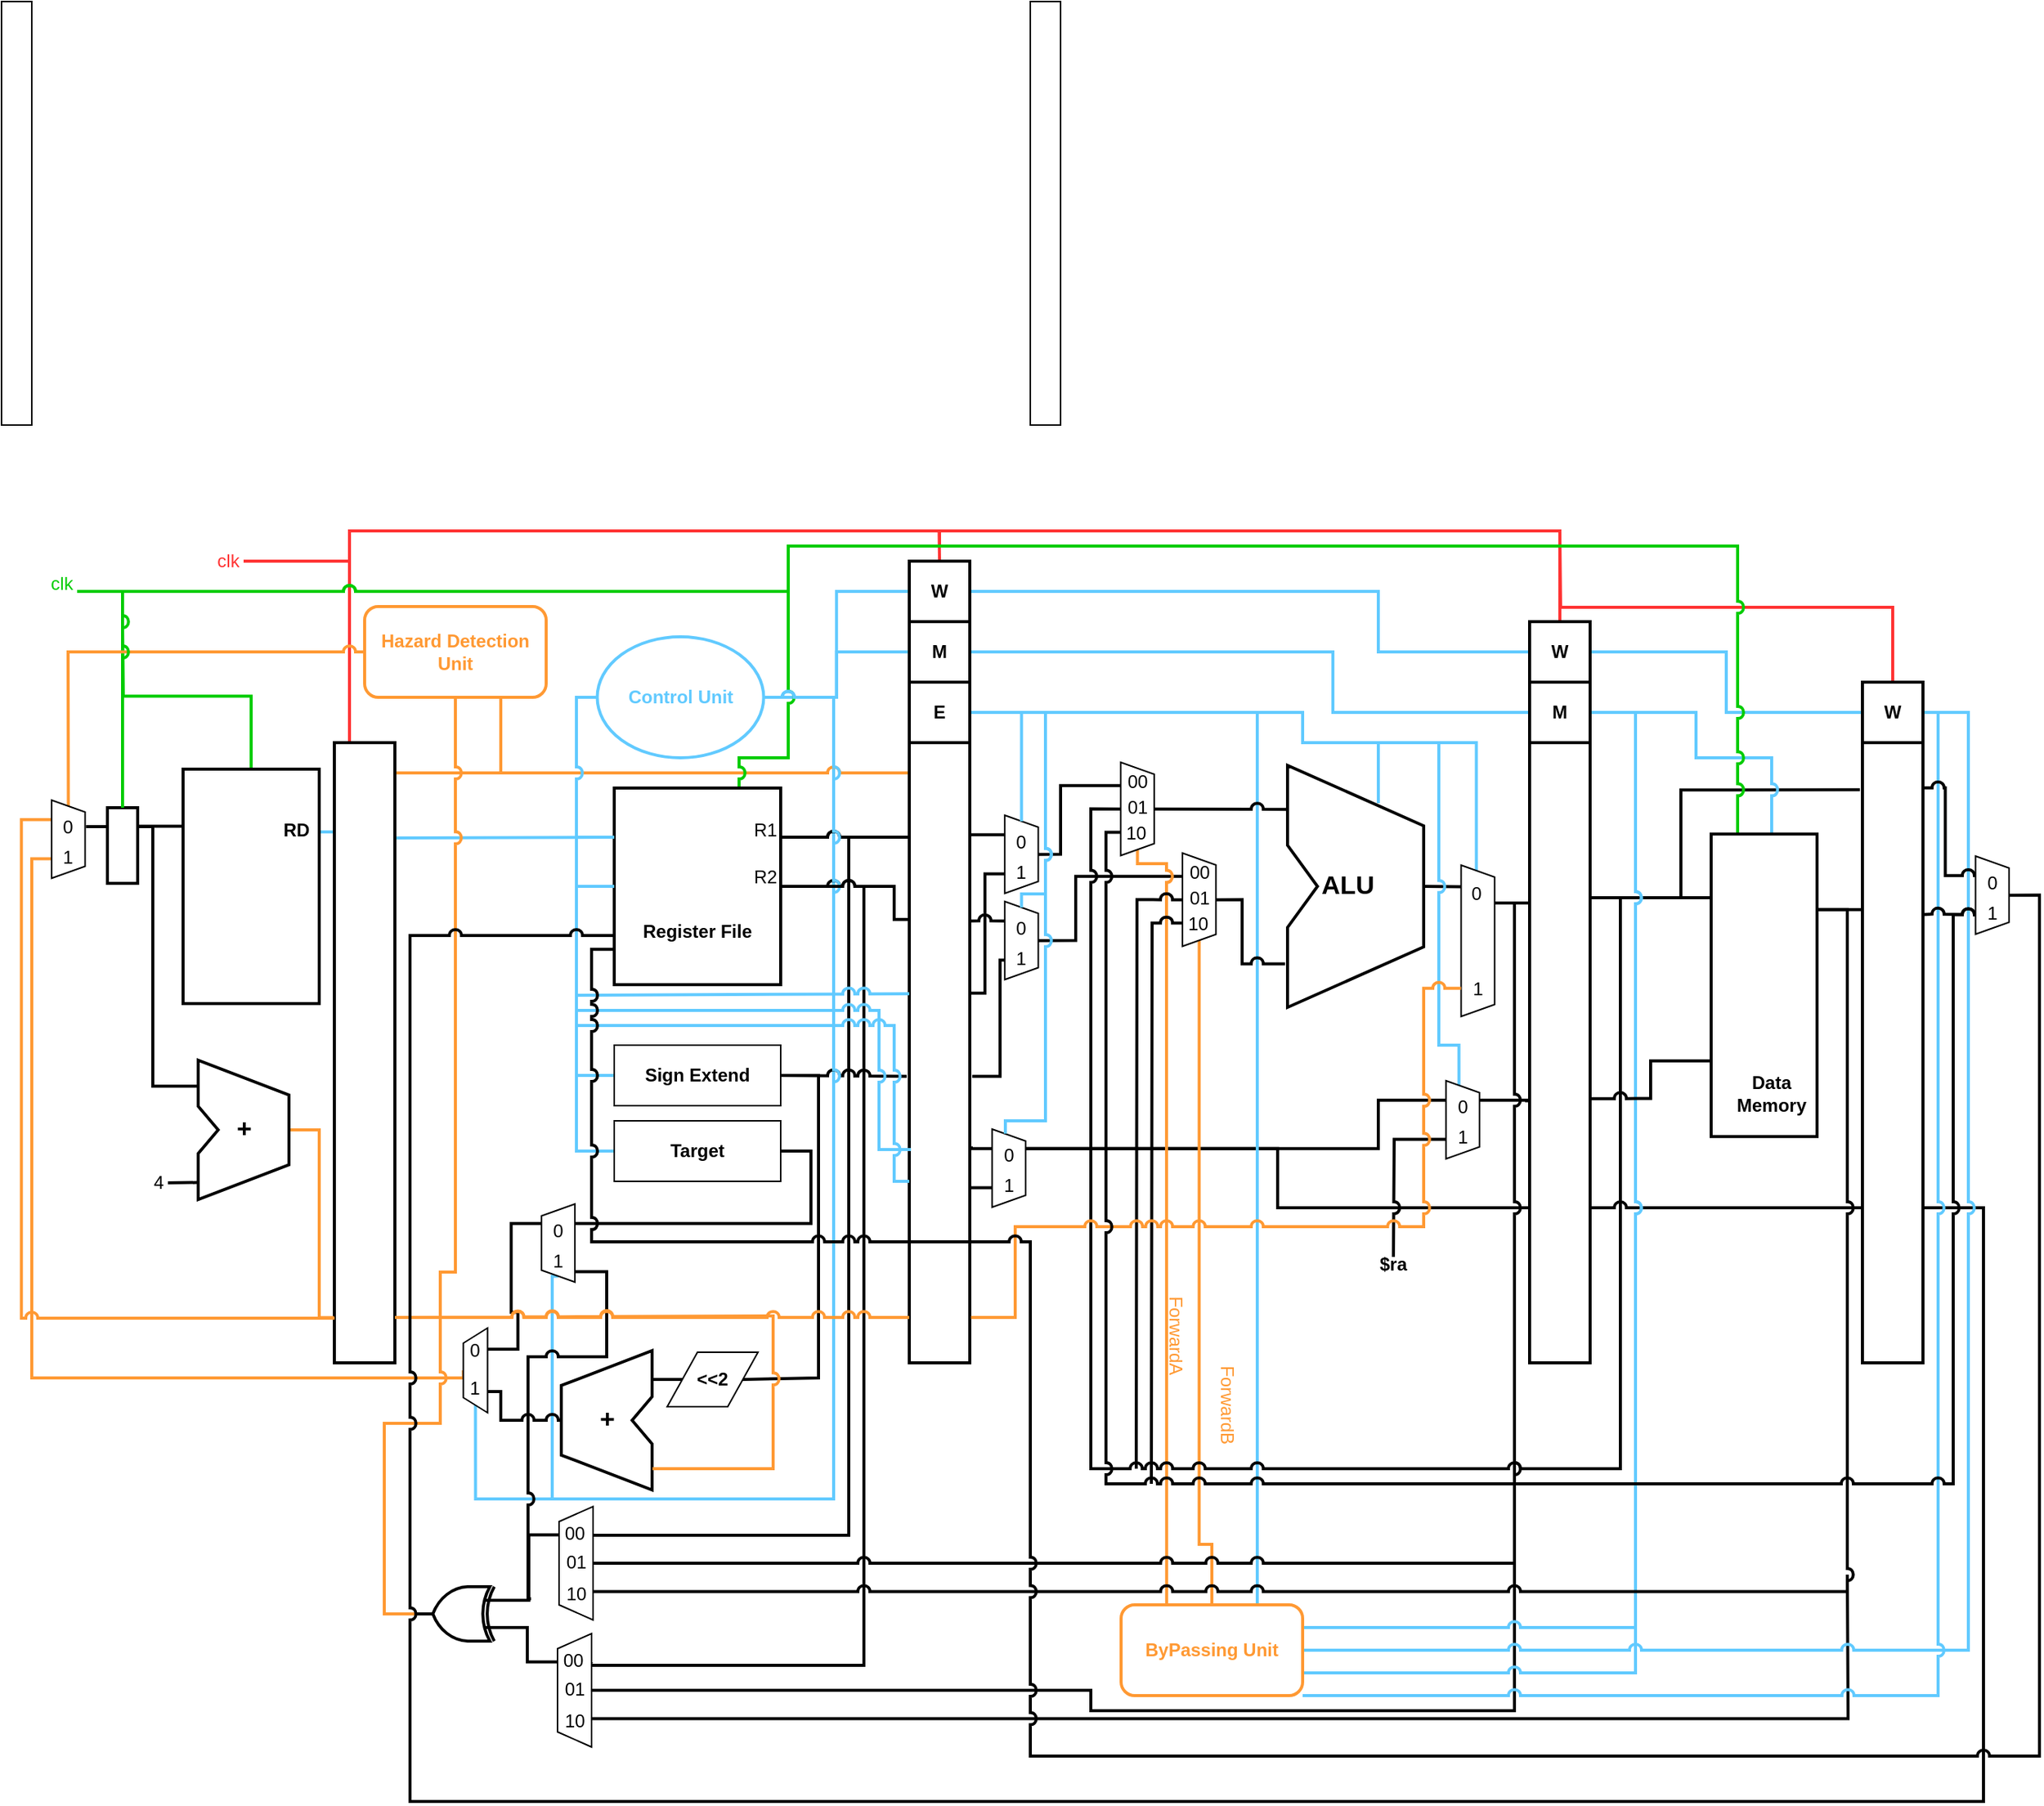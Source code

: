 <mxfile version="17.4.2" type="github">
  <diagram id="bBziwx1Fr6af-mxDDZQc" name="Page-1">
    <mxGraphModel dx="1673" dy="941" grid="1" gridSize="10" guides="1" tooltips="1" connect="1" arrows="1" fold="1" page="1" pageScale="1" pageWidth="827" pageHeight="1169" math="0" shadow="0">
      <root>
        <mxCell id="0" />
        <mxCell id="1" parent="0" />
        <mxCell id="-TIl2a86GJjxUKtXQ1UN-162" style="edgeStyle=orthogonalEdgeStyle;rounded=0;jumpStyle=arc;orthogonalLoop=1;jettySize=auto;html=1;exitX=0.5;exitY=1;exitDx=0;exitDy=0;fontColor=#000000;endArrow=none;endFill=0;strokeColor=#000000;strokeWidth=2;" edge="1" parent="1" source="-TIl2a86GJjxUKtXQ1UN-50">
          <mxGeometry relative="1" as="geometry">
            <mxPoint x="1160" y="1130.0" as="targetPoint" />
            <Array as="points">
              <mxPoint x="880" y="1317" />
              <mxPoint x="880" y="1330" />
              <mxPoint x="1160" y="1330" />
            </Array>
          </mxGeometry>
        </mxCell>
        <mxCell id="-TIl2a86GJjxUKtXQ1UN-32" style="edgeStyle=orthogonalEdgeStyle;rounded=0;jumpStyle=arc;orthogonalLoop=1;jettySize=auto;html=1;exitX=0;exitY=0.25;exitDx=0;exitDy=0;endArrow=none;endFill=0;strokeColor=#61CAFF;strokeWidth=2;" edge="1" parent="1" source="-TIl2a86GJjxUKtXQ1UN-5">
          <mxGeometry relative="1" as="geometry">
            <mxPoint x="420" y="753" as="targetPoint" />
            <Array as="points">
              <mxPoint x="473" y="753" />
              <mxPoint x="379" y="753" />
            </Array>
          </mxGeometry>
        </mxCell>
        <mxCell id="-TIl2a86GJjxUKtXQ1UN-79" style="edgeStyle=orthogonalEdgeStyle;rounded=0;jumpStyle=arc;orthogonalLoop=1;jettySize=auto;html=1;exitX=1;exitY=0.25;exitDx=0;exitDy=0;fontColor=#000000;endArrow=none;endFill=0;strokeColor=#61CAFF;strokeWidth=2;" edge="1" parent="1" source="-TIl2a86GJjxUKtXQ1UN-78">
          <mxGeometry relative="1" as="geometry">
            <mxPoint x="380" y="749" as="targetPoint" />
            <Array as="points">
              <mxPoint x="380" y="749" />
            </Array>
          </mxGeometry>
        </mxCell>
        <mxCell id="-TIl2a86GJjxUKtXQ1UN-28" style="edgeStyle=orthogonalEdgeStyle;rounded=0;jumpStyle=arc;orthogonalLoop=1;jettySize=auto;html=1;entryX=0;entryY=0.5;entryDx=0;entryDy=0;endArrow=none;endFill=0;strokeColor=#61CAFF;strokeWidth=2;" edge="1" parent="1" source="-TIl2a86GJjxUKtXQ1UN-14" target="-TIl2a86GJjxUKtXQ1UN-15">
          <mxGeometry relative="1" as="geometry">
            <Array as="points">
              <mxPoint x="710" y="660" />
              <mxPoint x="710" y="1190" />
              <mxPoint x="524" y="1190" />
              <mxPoint x="524" y="1043" />
            </Array>
          </mxGeometry>
        </mxCell>
        <mxCell id="-TIl2a86GJjxUKtXQ1UN-76" style="edgeStyle=orthogonalEdgeStyle;rounded=0;jumpStyle=arc;orthogonalLoop=1;jettySize=auto;html=1;exitX=1;exitY=0.5;exitDx=0;exitDy=0;fontColor=#61CAFF;endArrow=none;endFill=0;strokeColor=#000000;strokeWidth=2;entryX=0;entryY=0.155;entryDx=0;entryDy=0;entryPerimeter=0;" edge="1" parent="1">
          <mxGeometry relative="1" as="geometry">
            <mxPoint x="674.75" y="752.5" as="sourcePoint" />
            <mxPoint x="780" y="753.55" as="targetPoint" />
            <Array as="points">
              <mxPoint x="780" y="753" />
            </Array>
          </mxGeometry>
        </mxCell>
        <mxCell id="-TIl2a86GJjxUKtXQ1UN-35" style="edgeStyle=orthogonalEdgeStyle;rounded=0;jumpStyle=arc;orthogonalLoop=1;jettySize=auto;html=1;endArrow=none;endFill=0;strokeColor=#FF9933;strokeWidth=2;" edge="1" parent="1">
          <mxGeometry relative="1" as="geometry">
            <mxPoint x="780" y="710" as="sourcePoint" />
            <mxPoint x="380" y="710" as="targetPoint" />
            <Array as="points">
              <mxPoint x="778" y="710" />
              <mxPoint x="380" y="710" />
            </Array>
          </mxGeometry>
        </mxCell>
        <mxCell id="-TIl2a86GJjxUKtXQ1UN-1" value="" style="rounded=0;whiteSpace=wrap;html=1;" vertex="1" parent="1">
          <mxGeometry x="160" y="200" width="20" height="280" as="geometry" />
        </mxCell>
        <mxCell id="-TIl2a86GJjxUKtXQ1UN-2" value="" style="rounded=0;whiteSpace=wrap;html=1;" vertex="1" parent="1">
          <mxGeometry x="840" y="200" width="20" height="280" as="geometry" />
        </mxCell>
        <mxCell id="-TIl2a86GJjxUKtXQ1UN-197" style="edgeStyle=orthogonalEdgeStyle;rounded=0;jumpStyle=arc;orthogonalLoop=1;jettySize=auto;html=1;exitX=0.5;exitY=0;exitDx=0;exitDy=0;fontColor=#000000;endArrow=none;endFill=0;strokeColor=#FF3333;strokeWidth=2;" edge="1" parent="1" source="-TIl2a86GJjxUKtXQ1UN-4">
          <mxGeometry relative="1" as="geometry">
            <mxPoint x="780" y="550" as="targetPoint" />
            <Array as="points">
              <mxPoint x="390" y="690" />
            </Array>
          </mxGeometry>
        </mxCell>
        <mxCell id="-TIl2a86GJjxUKtXQ1UN-201" style="edgeStyle=orthogonalEdgeStyle;rounded=0;jumpStyle=arc;orthogonalLoop=1;jettySize=auto;html=1;exitX=0.5;exitY=0;exitDx=0;exitDy=0;fontColor=#000000;endArrow=none;endFill=0;strokeColor=#FF3333;strokeWidth=2;" edge="1" parent="1" source="-TIl2a86GJjxUKtXQ1UN-4">
          <mxGeometry relative="1" as="geometry">
            <mxPoint x="320" y="570" as="targetPoint" />
            <Array as="points">
              <mxPoint x="390" y="690" />
              <mxPoint x="390" y="570" />
              <mxPoint x="320" y="570" />
            </Array>
          </mxGeometry>
        </mxCell>
        <mxCell id="-TIl2a86GJjxUKtXQ1UN-4" value="" style="rounded=0;whiteSpace=wrap;html=1;strokeWidth=2;" vertex="1" parent="1">
          <mxGeometry x="380" y="690" width="40" height="410" as="geometry" />
        </mxCell>
        <mxCell id="-TIl2a86GJjxUKtXQ1UN-34" style="edgeStyle=orthogonalEdgeStyle;rounded=0;jumpStyle=arc;orthogonalLoop=1;jettySize=auto;html=1;exitX=0;exitY=0.25;exitDx=0;exitDy=0;entryX=0;entryY=0.5;entryDx=0;entryDy=0;endArrow=none;endFill=0;strokeColor=#61CAFF;strokeWidth=2;" edge="1" parent="1" source="-TIl2a86GJjxUKtXQ1UN-5" target="-TIl2a86GJjxUKtXQ1UN-14">
          <mxGeometry relative="1" as="geometry">
            <Array as="points">
              <mxPoint x="540" y="752" />
              <mxPoint x="540" y="660" />
            </Array>
          </mxGeometry>
        </mxCell>
        <mxCell id="-TIl2a86GJjxUKtXQ1UN-43" style="edgeStyle=orthogonalEdgeStyle;rounded=0;jumpStyle=arc;orthogonalLoop=1;jettySize=auto;html=1;exitX=0;exitY=0.25;exitDx=0;exitDy=0;entryX=0;entryY=0.5;entryDx=0;entryDy=0;fontColor=#61CAFF;endArrow=none;endFill=0;strokeColor=#61CAFF;strokeWidth=2;" edge="1" parent="1" source="-TIl2a86GJjxUKtXQ1UN-5" target="-TIl2a86GJjxUKtXQ1UN-10">
          <mxGeometry relative="1" as="geometry">
            <Array as="points">
              <mxPoint x="540" y="753" />
              <mxPoint x="540" y="910" />
            </Array>
          </mxGeometry>
        </mxCell>
        <mxCell id="-TIl2a86GJjxUKtXQ1UN-44" style="edgeStyle=orthogonalEdgeStyle;rounded=0;jumpStyle=arc;orthogonalLoop=1;jettySize=auto;html=1;exitX=0;exitY=0.25;exitDx=0;exitDy=0;entryX=0;entryY=0.5;entryDx=0;entryDy=0;fontColor=#61CAFF;endArrow=none;endFill=0;strokeColor=#61CAFF;strokeWidth=2;" edge="1" parent="1" source="-TIl2a86GJjxUKtXQ1UN-5" target="-TIl2a86GJjxUKtXQ1UN-12">
          <mxGeometry relative="1" as="geometry">
            <Array as="points">
              <mxPoint x="540" y="753" />
              <mxPoint x="540" y="960" />
            </Array>
          </mxGeometry>
        </mxCell>
        <mxCell id="-TIl2a86GJjxUKtXQ1UN-58" style="edgeStyle=orthogonalEdgeStyle;rounded=0;jumpStyle=arc;orthogonalLoop=1;jettySize=auto;html=1;exitX=1;exitY=0.25;exitDx=0;exitDy=0;entryX=0.75;entryY=1;entryDx=0;entryDy=0;fontColor=#61CAFF;endArrow=none;endFill=0;strokeColor=#000000;strokeWidth=2;" edge="1" parent="1" source="-TIl2a86GJjxUKtXQ1UN-5" target="-TIl2a86GJjxUKtXQ1UN-45">
          <mxGeometry relative="1" as="geometry">
            <Array as="points">
              <mxPoint x="720" y="753" />
              <mxPoint x="720" y="1214" />
              <mxPoint x="550" y="1214" />
            </Array>
          </mxGeometry>
        </mxCell>
        <mxCell id="-TIl2a86GJjxUKtXQ1UN-59" style="edgeStyle=orthogonalEdgeStyle;rounded=0;jumpStyle=arc;orthogonalLoop=1;jettySize=auto;html=1;exitX=1;exitY=0.5;exitDx=0;exitDy=0;entryX=0.75;entryY=1;entryDx=0;entryDy=0;fontColor=#61CAFF;endArrow=none;endFill=0;strokeColor=#000000;strokeWidth=2;" edge="1" parent="1" source="-TIl2a86GJjxUKtXQ1UN-5" target="-TIl2a86GJjxUKtXQ1UN-50">
          <mxGeometry relative="1" as="geometry">
            <Array as="points">
              <mxPoint x="730" y="785" />
              <mxPoint x="730" y="1300" />
              <mxPoint x="549" y="1300" />
              <mxPoint x="549" y="1298" />
            </Array>
          </mxGeometry>
        </mxCell>
        <mxCell id="-TIl2a86GJjxUKtXQ1UN-204" style="edgeStyle=orthogonalEdgeStyle;rounded=0;jumpStyle=arc;orthogonalLoop=1;jettySize=auto;html=1;exitX=0.75;exitY=0;exitDx=0;exitDy=0;fontColor=#FF3333;endArrow=none;endFill=0;strokeColor=#00CC00;strokeWidth=2;" edge="1" parent="1" source="-TIl2a86GJjxUKtXQ1UN-5">
          <mxGeometry relative="1" as="geometry">
            <mxPoint x="240" y="600" as="targetPoint" />
            <Array as="points">
              <mxPoint x="648" y="700" />
              <mxPoint x="680" y="700" />
              <mxPoint x="680" y="590" />
              <mxPoint x="240" y="590" />
            </Array>
          </mxGeometry>
        </mxCell>
        <mxCell id="-TIl2a86GJjxUKtXQ1UN-5" value="" style="rounded=0;whiteSpace=wrap;html=1;strokeWidth=2;" vertex="1" parent="1">
          <mxGeometry x="565" y="720" width="110" height="130" as="geometry" />
        </mxCell>
        <mxCell id="-TIl2a86GJjxUKtXQ1UN-136" style="edgeStyle=orthogonalEdgeStyle;rounded=0;jumpStyle=arc;orthogonalLoop=1;jettySize=auto;html=1;fontColor=#000000;endArrow=none;endFill=0;strokeColor=#000000;strokeWidth=2;entryX=0.142;entryY=1.011;entryDx=0;entryDy=0;entryPerimeter=0;" edge="1" parent="1" source="-TIl2a86GJjxUKtXQ1UN-6" target="-TIl2a86GJjxUKtXQ1UN-132">
          <mxGeometry relative="1" as="geometry">
            <mxPoint x="1120" y="785" as="targetPoint" />
          </mxGeometry>
        </mxCell>
        <mxCell id="-TIl2a86GJjxUKtXQ1UN-6" value="" style="verticalLabelPosition=bottom;verticalAlign=top;html=1;shape=mxgraph.basic.polygon;polyCoords=[[0,0.33],[0,0],[1,0.25],[1,0.75],[0,1],[0,0.67],[0.22,0.5],[0.22,0.5]];polyline=0;fontSize=17;fillColor=none;strokeWidth=2;" vertex="1" parent="1">
          <mxGeometry x="1010" y="705" width="90" height="160" as="geometry" />
        </mxCell>
        <mxCell id="-TIl2a86GJjxUKtXQ1UN-7" value="&lt;b&gt;ALU&lt;/b&gt;" style="text;html=1;strokeColor=none;fillColor=none;align=center;verticalAlign=middle;whiteSpace=wrap;rounded=0;fontSize=17;strokeWidth=2;" vertex="1" parent="1">
          <mxGeometry x="1020" y="770" width="60" height="30" as="geometry" />
        </mxCell>
        <mxCell id="-TIl2a86GJjxUKtXQ1UN-26" style="edgeStyle=orthogonalEdgeStyle;rounded=0;orthogonalLoop=1;jettySize=auto;html=1;exitX=1;exitY=0.5;exitDx=0;exitDy=0;entryX=1;entryY=0.5;entryDx=0;entryDy=0;endArrow=none;endFill=0;jumpStyle=arc;strokeWidth=2;" edge="1" parent="1" source="-TIl2a86GJjxUKtXQ1UN-10" target="-TIl2a86GJjxUKtXQ1UN-22">
          <mxGeometry relative="1" as="geometry">
            <Array as="points">
              <mxPoint x="700" y="910" />
              <mxPoint x="700" y="1110" />
              <mxPoint x="650" y="1110" />
            </Array>
          </mxGeometry>
        </mxCell>
        <mxCell id="-TIl2a86GJjxUKtXQ1UN-72" style="edgeStyle=orthogonalEdgeStyle;rounded=0;jumpStyle=arc;orthogonalLoop=1;jettySize=auto;html=1;exitX=1;exitY=0.5;exitDx=0;exitDy=0;entryX=-0.042;entryY=0.538;entryDx=0;entryDy=0;entryPerimeter=0;fontColor=#000000;endArrow=none;endFill=0;strokeColor=#000000;strokeWidth=2;" edge="1" parent="1" source="-TIl2a86GJjxUKtXQ1UN-10" target="-TIl2a86GJjxUKtXQ1UN-29">
          <mxGeometry relative="1" as="geometry" />
        </mxCell>
        <mxCell id="-TIl2a86GJjxUKtXQ1UN-10" value="&lt;b&gt;Sign Extend&lt;/b&gt;" style="rounded=0;whiteSpace=wrap;html=1;" vertex="1" parent="1">
          <mxGeometry x="565" y="890" width="110" height="40" as="geometry" />
        </mxCell>
        <mxCell id="-TIl2a86GJjxUKtXQ1UN-16" style="edgeStyle=orthogonalEdgeStyle;rounded=0;orthogonalLoop=1;jettySize=auto;html=1;exitX=1;exitY=0.5;exitDx=0;exitDy=0;entryX=0.75;entryY=1;entryDx=0;entryDy=0;endArrow=none;endFill=0;strokeWidth=2;" edge="1" parent="1" source="-TIl2a86GJjxUKtXQ1UN-12" target="-TIl2a86GJjxUKtXQ1UN-15">
          <mxGeometry relative="1" as="geometry" />
        </mxCell>
        <mxCell id="-TIl2a86GJjxUKtXQ1UN-12" value="&lt;b&gt;Target&lt;/b&gt;" style="rounded=0;whiteSpace=wrap;html=1;" vertex="1" parent="1">
          <mxGeometry x="565" y="940" width="110" height="40" as="geometry" />
        </mxCell>
        <mxCell id="-TIl2a86GJjxUKtXQ1UN-27" style="edgeStyle=orthogonalEdgeStyle;rounded=0;jumpStyle=arc;orthogonalLoop=1;jettySize=auto;html=1;entryX=0;entryY=0.5;entryDx=0;entryDy=0;endArrow=none;endFill=0;strokeColor=#61CAFF;strokeWidth=2;" edge="1" parent="1" source="-TIl2a86GJjxUKtXQ1UN-14" target="-TIl2a86GJjxUKtXQ1UN-17">
          <mxGeometry relative="1" as="geometry">
            <Array as="points">
              <mxPoint x="710" y="660" />
              <mxPoint x="710" y="1190" />
              <mxPoint x="473" y="1190" />
            </Array>
          </mxGeometry>
        </mxCell>
        <mxCell id="-TIl2a86GJjxUKtXQ1UN-191" style="edgeStyle=orthogonalEdgeStyle;rounded=0;jumpStyle=arc;orthogonalLoop=1;jettySize=auto;html=1;exitX=1;exitY=0.5;exitDx=0;exitDy=0;entryX=0;entryY=0.5;entryDx=0;entryDy=0;fontColor=#FF9933;endArrow=none;endFill=0;strokeColor=#61CAFF;strokeWidth=2;" edge="1" parent="1" source="-TIl2a86GJjxUKtXQ1UN-14" target="-TIl2a86GJjxUKtXQ1UN-110">
          <mxGeometry relative="1" as="geometry" />
        </mxCell>
        <mxCell id="-TIl2a86GJjxUKtXQ1UN-192" style="edgeStyle=orthogonalEdgeStyle;rounded=0;jumpStyle=arc;orthogonalLoop=1;jettySize=auto;html=1;exitX=1;exitY=0.5;exitDx=0;exitDy=0;entryX=0;entryY=0.5;entryDx=0;entryDy=0;fontColor=#FF9933;endArrow=none;endFill=0;strokeColor=#61CAFF;strokeWidth=2;" edge="1" parent="1" source="-TIl2a86GJjxUKtXQ1UN-14" target="-TIl2a86GJjxUKtXQ1UN-111">
          <mxGeometry relative="1" as="geometry" />
        </mxCell>
        <mxCell id="-TIl2a86GJjxUKtXQ1UN-14" value="&lt;b&gt;&lt;font color=&quot;#61caff&quot;&gt;Control Unit&lt;/font&gt;&lt;/b&gt;" style="ellipse;whiteSpace=wrap;html=1;strokeColor=#61CAFF;strokeWidth=2;" vertex="1" parent="1">
          <mxGeometry x="553.75" y="620" width="110" height="80" as="geometry" />
        </mxCell>
        <mxCell id="-TIl2a86GJjxUKtXQ1UN-18" style="edgeStyle=orthogonalEdgeStyle;rounded=0;orthogonalLoop=1;jettySize=auto;html=1;exitX=0.75;exitY=0;exitDx=0;exitDy=0;entryX=0.75;entryY=1;entryDx=0;entryDy=0;endArrow=none;endFill=0;strokeWidth=2;" edge="1" parent="1" source="-TIl2a86GJjxUKtXQ1UN-15" target="-TIl2a86GJjxUKtXQ1UN-17">
          <mxGeometry relative="1" as="geometry" />
        </mxCell>
        <mxCell id="-TIl2a86GJjxUKtXQ1UN-64" style="edgeStyle=orthogonalEdgeStyle;rounded=0;jumpStyle=arc;orthogonalLoop=1;jettySize=auto;html=1;exitX=0.25;exitY=1;exitDx=0;exitDy=0;fontColor=#61CAFF;endArrow=none;endFill=0;strokeColor=#000000;strokeWidth=2;" edge="1" parent="1">
          <mxGeometry relative="1" as="geometry">
            <mxPoint x="510" y="1256" as="targetPoint" />
            <mxPoint x="537.0" y="1039.732" as="sourcePoint" />
            <Array as="points">
              <mxPoint x="560" y="1040" />
              <mxPoint x="560" y="1096" />
              <mxPoint x="508" y="1096" />
            </Array>
          </mxGeometry>
        </mxCell>
        <mxCell id="-TIl2a86GJjxUKtXQ1UN-15" value="" style="shape=trapezoid;perimeter=trapezoidPerimeter;whiteSpace=wrap;html=1;fixedSize=1;rotation=-90;size=7.88;" vertex="1" parent="1">
          <mxGeometry x="502.12" y="1009.76" width="51.63" height="22.13" as="geometry" />
        </mxCell>
        <mxCell id="-TIl2a86GJjxUKtXQ1UN-36" style="edgeStyle=orthogonalEdgeStyle;rounded=0;jumpStyle=arc;orthogonalLoop=1;jettySize=auto;html=1;exitX=0.5;exitY=0;exitDx=0;exitDy=0;endArrow=none;endFill=0;strokeColor=#FF9933;strokeWidth=2;entryX=0.75;entryY=1;entryDx=0;entryDy=0;" edge="1" parent="1" source="-TIl2a86GJjxUKtXQ1UN-17" target="-TIl2a86GJjxUKtXQ1UN-90">
          <mxGeometry relative="1" as="geometry">
            <mxPoint x="430" y="660" as="targetPoint" />
            <Array as="points">
              <mxPoint x="465" y="1110" />
              <mxPoint x="180" y="1110" />
              <mxPoint x="180" y="767" />
            </Array>
          </mxGeometry>
        </mxCell>
        <mxCell id="-TIl2a86GJjxUKtXQ1UN-17" value="" style="shape=trapezoid;perimeter=trapezoidPerimeter;whiteSpace=wrap;html=1;fixedSize=1;rotation=-90;size=10;" vertex="1" parent="1">
          <mxGeometry x="445.25" y="1097" width="56" height="16" as="geometry" />
        </mxCell>
        <mxCell id="-TIl2a86GJjxUKtXQ1UN-21" style="edgeStyle=orthogonalEdgeStyle;rounded=0;orthogonalLoop=1;jettySize=auto;html=1;entryX=0.25;entryY=1;entryDx=0;entryDy=0;endArrow=none;endFill=0;jumpStyle=arc;strokeWidth=2;" edge="1" parent="1" source="-TIl2a86GJjxUKtXQ1UN-19" target="-TIl2a86GJjxUKtXQ1UN-17">
          <mxGeometry relative="1" as="geometry">
            <Array as="points">
              <mxPoint x="490" y="1138" />
              <mxPoint x="490" y="1119" />
            </Array>
          </mxGeometry>
        </mxCell>
        <mxCell id="-TIl2a86GJjxUKtXQ1UN-19" value="" style="verticalLabelPosition=bottom;verticalAlign=top;html=1;shape=mxgraph.basic.polygon;polyCoords=[[0,0.33],[0,0],[1,0.25],[1,0.75],[0,1],[0,0.67],[0.22,0.5],[0.22,0.5]];polyline=0;fontSize=17;fillColor=none;rotation=-180;strokeWidth=2;" vertex="1" parent="1">
          <mxGeometry x="530" y="1092" width="60" height="92" as="geometry" />
        </mxCell>
        <mxCell id="-TIl2a86GJjxUKtXQ1UN-20" value="&lt;b&gt;+&lt;/b&gt;" style="text;html=1;strokeColor=none;fillColor=none;align=center;verticalAlign=middle;whiteSpace=wrap;rounded=0;fontSize=17;" vertex="1" parent="1">
          <mxGeometry x="542.75" y="1120.5" width="34.5" height="35" as="geometry" />
        </mxCell>
        <mxCell id="-TIl2a86GJjxUKtXQ1UN-25" style="edgeStyle=orthogonalEdgeStyle;rounded=0;orthogonalLoop=1;jettySize=auto;html=1;exitX=0;exitY=0.5;exitDx=0;exitDy=0;entryX=0.007;entryY=0.799;entryDx=0;entryDy=0;entryPerimeter=0;endArrow=none;endFill=0;strokeWidth=2;" edge="1" parent="1" source="-TIl2a86GJjxUKtXQ1UN-22" target="-TIl2a86GJjxUKtXQ1UN-19">
          <mxGeometry relative="1" as="geometry" />
        </mxCell>
        <mxCell id="-TIl2a86GJjxUKtXQ1UN-22" value="&lt;b&gt;&amp;lt;&amp;lt;2&lt;/b&gt;" style="shape=parallelogram;perimeter=parallelogramPerimeter;whiteSpace=wrap;html=1;fixedSize=1;" vertex="1" parent="1">
          <mxGeometry x="600" y="1093" width="60" height="36" as="geometry" />
        </mxCell>
        <mxCell id="-TIl2a86GJjxUKtXQ1UN-29" value="" style="rounded=0;whiteSpace=wrap;html=1;strokeWidth=2;" vertex="1" parent="1">
          <mxGeometry x="760" y="690" width="40" height="410" as="geometry" />
        </mxCell>
        <mxCell id="-TIl2a86GJjxUKtXQ1UN-31" value="" style="endArrow=none;html=1;rounded=0;strokeColor=#FF9933;strokeWidth=2;jumpStyle=arc;entryX=-0.005;entryY=0.147;entryDx=0;entryDy=0;entryPerimeter=0;edgeStyle=orthogonalEdgeStyle;" edge="1" parent="1" target="-TIl2a86GJjxUKtXQ1UN-19">
          <mxGeometry width="50" height="50" relative="1" as="geometry">
            <mxPoint x="420" y="1070" as="sourcePoint" />
            <mxPoint x="592.52" y="1194.2" as="targetPoint" />
            <Array as="points">
              <mxPoint x="420" y="1069" />
              <mxPoint x="670" y="1069" />
              <mxPoint x="670" y="1170" />
              <mxPoint x="590" y="1170" />
            </Array>
          </mxGeometry>
        </mxCell>
        <mxCell id="-TIl2a86GJjxUKtXQ1UN-33" style="edgeStyle=orthogonalEdgeStyle;rounded=0;jumpStyle=arc;orthogonalLoop=1;jettySize=auto;html=1;exitX=0;exitY=0.25;exitDx=0;exitDy=0;entryX=0;entryY=0.5;entryDx=0;entryDy=0;endArrow=none;endFill=0;strokeColor=#61CAFF;strokeWidth=2;" edge="1" parent="1" source="-TIl2a86GJjxUKtXQ1UN-5" target="-TIl2a86GJjxUKtXQ1UN-5">
          <mxGeometry relative="1" as="geometry">
            <Array as="points">
              <mxPoint x="540" y="752" />
              <mxPoint x="540" y="785" />
            </Array>
          </mxGeometry>
        </mxCell>
        <mxCell id="-TIl2a86GJjxUKtXQ1UN-38" style="edgeStyle=orthogonalEdgeStyle;rounded=0;jumpStyle=arc;orthogonalLoop=1;jettySize=auto;html=1;exitX=0.75;exitY=1;exitDx=0;exitDy=0;fontColor=#FF9933;endArrow=none;endFill=0;strokeColor=#FF9933;strokeWidth=2;" edge="1" parent="1" source="-TIl2a86GJjxUKtXQ1UN-37">
          <mxGeometry relative="1" as="geometry">
            <mxPoint x="490" y="710" as="targetPoint" />
          </mxGeometry>
        </mxCell>
        <mxCell id="-TIl2a86GJjxUKtXQ1UN-37" value="&lt;b&gt;&lt;font color=&quot;#ff9933&quot;&gt;Hazard Detection&lt;br&gt;Unit&lt;/font&gt;&lt;br&gt;&lt;/b&gt;" style="rounded=1;whiteSpace=wrap;html=1;strokeColor=#FF9933;strokeWidth=2;" vertex="1" parent="1">
          <mxGeometry x="400" y="600" width="120" height="60" as="geometry" />
        </mxCell>
        <mxCell id="-TIl2a86GJjxUKtXQ1UN-39" value="&lt;font color=&quot;#000000&quot;&gt;0&lt;/font&gt;" style="text;html=1;strokeColor=none;fillColor=none;align=center;verticalAlign=middle;whiteSpace=wrap;rounded=0;fontColor=#FF9933;" vertex="1" parent="1">
          <mxGeometry x="468.25" y="1079" width="10" height="25" as="geometry" />
        </mxCell>
        <mxCell id="-TIl2a86GJjxUKtXQ1UN-40" value="&lt;font color=&quot;#000000&quot;&gt;1&lt;/font&gt;" style="text;html=1;strokeColor=none;fillColor=none;align=center;verticalAlign=middle;whiteSpace=wrap;rounded=0;fontColor=#FF9933;" vertex="1" parent="1">
          <mxGeometry x="468.25" y="1104" width="10" height="25" as="geometry" />
        </mxCell>
        <mxCell id="-TIl2a86GJjxUKtXQ1UN-41" value="&lt;font color=&quot;#000000&quot;&gt;0&lt;/font&gt;" style="text;html=1;strokeColor=none;fillColor=none;align=center;verticalAlign=middle;whiteSpace=wrap;rounded=0;fontColor=#FF9933;" vertex="1" parent="1">
          <mxGeometry x="522.94" y="1000" width="10" height="25" as="geometry" />
        </mxCell>
        <mxCell id="-TIl2a86GJjxUKtXQ1UN-42" value="&lt;font color=&quot;#000000&quot;&gt;1&lt;/font&gt;" style="text;html=1;strokeColor=none;fillColor=none;align=center;verticalAlign=middle;whiteSpace=wrap;rounded=0;fontColor=#FF9933;" vertex="1" parent="1">
          <mxGeometry x="522.94" y="1020" width="10" height="25" as="geometry" />
        </mxCell>
        <mxCell id="-TIl2a86GJjxUKtXQ1UN-30" value="" style="endArrow=none;html=1;rounded=0;strokeColor=#FF9933;strokeWidth=2;jumpStyle=arc;" edge="1" parent="1">
          <mxGeometry width="50" height="50" relative="1" as="geometry">
            <mxPoint x="420" y="1070" as="sourcePoint" />
            <mxPoint x="760" y="1070" as="targetPoint" />
          </mxGeometry>
        </mxCell>
        <mxCell id="-TIl2a86GJjxUKtXQ1UN-57" style="edgeStyle=orthogonalEdgeStyle;rounded=0;jumpStyle=arc;orthogonalLoop=1;jettySize=auto;html=1;exitX=0.75;exitY=0;exitDx=0;exitDy=0;entryX=0;entryY=0.75;entryDx=0;entryDy=0;entryPerimeter=0;fontColor=#61CAFF;endArrow=none;endFill=0;strokeColor=#000000;strokeWidth=2;" edge="1" parent="1" source="-TIl2a86GJjxUKtXQ1UN-45" target="-TIl2a86GJjxUKtXQ1UN-60">
          <mxGeometry relative="1" as="geometry">
            <mxPoint x="504.5" y="1255.5" as="targetPoint" />
          </mxGeometry>
        </mxCell>
        <mxCell id="-TIl2a86GJjxUKtXQ1UN-45" value="" style="shape=trapezoid;perimeter=trapezoidPerimeter;whiteSpace=wrap;html=1;fixedSize=1;rotation=-90;size=10;" vertex="1" parent="1">
          <mxGeometry x="502.25" y="1221.25" width="75" height="22.5" as="geometry" />
        </mxCell>
        <mxCell id="-TIl2a86GJjxUKtXQ1UN-46" value="&lt;font color=&quot;#000000&quot;&gt;00&lt;/font&gt;" style="text;html=1;strokeColor=none;fillColor=none;align=center;verticalAlign=middle;whiteSpace=wrap;rounded=0;fontColor=#FF9933;" vertex="1" parent="1">
          <mxGeometry x="533.75" y="1200" width="10" height="25" as="geometry" />
        </mxCell>
        <mxCell id="-TIl2a86GJjxUKtXQ1UN-47" value="&lt;font color=&quot;#000000&quot;&gt;01&lt;/font&gt;" style="text;html=1;strokeColor=none;fillColor=none;align=center;verticalAlign=middle;whiteSpace=wrap;rounded=0;fontColor=#FF9933;" vertex="1" parent="1">
          <mxGeometry x="534.75" y="1219" width="10" height="25" as="geometry" />
        </mxCell>
        <mxCell id="-TIl2a86GJjxUKtXQ1UN-48" value="&lt;font color=&quot;#000000&quot;&gt;10&lt;/font&gt;" style="text;html=1;strokeColor=none;fillColor=none;align=center;verticalAlign=middle;whiteSpace=wrap;rounded=0;fontColor=#FF9933;" vertex="1" parent="1">
          <mxGeometry x="535.75" y="1240.75" width="8" height="25" as="geometry" />
        </mxCell>
        <mxCell id="-TIl2a86GJjxUKtXQ1UN-56" style="edgeStyle=orthogonalEdgeStyle;rounded=0;jumpStyle=arc;orthogonalLoop=1;jettySize=auto;html=1;exitX=0.75;exitY=0;exitDx=0;exitDy=0;entryX=0.04;entryY=0.25;entryDx=0;entryDy=0;entryPerimeter=0;fontColor=#61CAFF;endArrow=none;endFill=0;strokeColor=#000000;strokeWidth=2;" edge="1" parent="1" source="-TIl2a86GJjxUKtXQ1UN-50" target="-TIl2a86GJjxUKtXQ1UN-60">
          <mxGeometry relative="1" as="geometry">
            <mxPoint x="504.5" y="1278.5" as="targetPoint" />
          </mxGeometry>
        </mxCell>
        <mxCell id="-TIl2a86GJjxUKtXQ1UN-166" style="edgeStyle=orthogonalEdgeStyle;rounded=0;jumpStyle=arc;orthogonalLoop=1;jettySize=auto;html=1;exitX=0.25;exitY=1;exitDx=0;exitDy=0;fontColor=#000000;endArrow=none;endFill=0;strokeColor=#000000;strokeWidth=2;" edge="1" parent="1" source="-TIl2a86GJjxUKtXQ1UN-50">
          <mxGeometry relative="1" as="geometry">
            <mxPoint x="1380" y="1240" as="targetPoint" />
          </mxGeometry>
        </mxCell>
        <mxCell id="-TIl2a86GJjxUKtXQ1UN-50" value="" style="shape=trapezoid;perimeter=trapezoidPerimeter;whiteSpace=wrap;html=1;fixedSize=1;rotation=-90;size=10;" vertex="1" parent="1">
          <mxGeometry x="501.25" y="1305.25" width="75" height="22.5" as="geometry" />
        </mxCell>
        <mxCell id="-TIl2a86GJjxUKtXQ1UN-51" value="&lt;font color=&quot;#000000&quot;&gt;00&lt;/font&gt;" style="text;html=1;strokeColor=none;fillColor=none;align=center;verticalAlign=middle;whiteSpace=wrap;rounded=0;fontColor=#FF9933;" vertex="1" parent="1">
          <mxGeometry x="532.75" y="1284" width="10" height="25" as="geometry" />
        </mxCell>
        <mxCell id="-TIl2a86GJjxUKtXQ1UN-52" value="&lt;font color=&quot;#000000&quot;&gt;01&lt;/font&gt;" style="text;html=1;strokeColor=none;fillColor=none;align=center;verticalAlign=middle;whiteSpace=wrap;rounded=0;fontColor=#FF9933;" vertex="1" parent="1">
          <mxGeometry x="533.75" y="1303" width="10" height="25" as="geometry" />
        </mxCell>
        <mxCell id="-TIl2a86GJjxUKtXQ1UN-53" value="&lt;font color=&quot;#000000&quot;&gt;10&lt;/font&gt;" style="text;html=1;strokeColor=none;fillColor=none;align=center;verticalAlign=middle;whiteSpace=wrap;rounded=0;fontColor=#FF9933;" vertex="1" parent="1">
          <mxGeometry x="534.75" y="1324.75" width="8" height="25" as="geometry" />
        </mxCell>
        <mxCell id="-TIl2a86GJjxUKtXQ1UN-173" style="edgeStyle=orthogonalEdgeStyle;rounded=0;jumpStyle=arc;orthogonalLoop=1;jettySize=auto;html=1;exitX=1;exitY=0.5;exitDx=0;exitDy=0;exitPerimeter=0;entryX=0.5;entryY=1;entryDx=0;entryDy=0;fontColor=#000000;endArrow=none;endFill=0;strokeColor=#FF9933;strokeWidth=2;" edge="1" parent="1" source="-TIl2a86GJjxUKtXQ1UN-60" target="-TIl2a86GJjxUKtXQ1UN-37">
          <mxGeometry relative="1" as="geometry">
            <Array as="points">
              <mxPoint x="413" y="1266" />
              <mxPoint x="413" y="1140" />
              <mxPoint x="450" y="1140" />
              <mxPoint x="450" y="1040" />
              <mxPoint x="460" y="1040" />
            </Array>
          </mxGeometry>
        </mxCell>
        <mxCell id="-TIl2a86GJjxUKtXQ1UN-60" value="" style="verticalLabelPosition=bottom;shadow=0;dashed=0;align=center;html=1;verticalAlign=top;shape=mxgraph.electrical.logic_gates.logic_gate;operation=xor;fontColor=#61CAFF;strokeColor=#000000;strokeWidth=2;rotation=-180;" vertex="1" parent="1">
          <mxGeometry x="433.5" y="1248" width="58" height="36" as="geometry" />
        </mxCell>
        <mxCell id="-TIl2a86GJjxUKtXQ1UN-65" value="&lt;font color=&quot;#000000&quot;&gt;R1&lt;/font&gt;" style="text;html=1;strokeColor=none;fillColor=none;align=center;verticalAlign=middle;whiteSpace=wrap;rounded=0;fontColor=#61CAFF;" vertex="1" parent="1">
          <mxGeometry x="655" y="733" width="20" height="30" as="geometry" />
        </mxCell>
        <mxCell id="-TIl2a86GJjxUKtXQ1UN-66" value="&lt;font color=&quot;#000000&quot;&gt;R2&lt;br&gt;&lt;/font&gt;" style="text;html=1;strokeColor=none;fillColor=none;align=center;verticalAlign=middle;whiteSpace=wrap;rounded=0;fontColor=#61CAFF;" vertex="1" parent="1">
          <mxGeometry x="655" y="764" width="20" height="30" as="geometry" />
        </mxCell>
        <mxCell id="-TIl2a86GJjxUKtXQ1UN-67" value="&lt;b&gt;Register File&lt;/b&gt;" style="text;html=1;strokeColor=none;fillColor=none;align=center;verticalAlign=middle;whiteSpace=wrap;rounded=0;fontColor=#000000;" vertex="1" parent="1">
          <mxGeometry x="580" y="800" width="80" height="30" as="geometry" />
        </mxCell>
        <mxCell id="-TIl2a86GJjxUKtXQ1UN-68" value="" style="endArrow=none;html=1;rounded=0;fontColor=#000000;strokeColor=#61CAFF;strokeWidth=2;jumpStyle=arc;" edge="1" parent="1">
          <mxGeometry width="50" height="50" relative="1" as="geometry">
            <mxPoint x="540" y="857" as="sourcePoint" />
            <mxPoint x="760" y="856" as="targetPoint" />
          </mxGeometry>
        </mxCell>
        <mxCell id="-TIl2a86GJjxUKtXQ1UN-70" value="" style="endArrow=none;html=1;rounded=0;fontColor=#000000;strokeColor=#61CAFF;strokeWidth=2;jumpStyle=arc;entryX=0.027;entryY=0.656;entryDx=0;entryDy=0;entryPerimeter=0;edgeStyle=orthogonalEdgeStyle;" edge="1" parent="1" target="-TIl2a86GJjxUKtXQ1UN-29">
          <mxGeometry width="50" height="50" relative="1" as="geometry">
            <mxPoint x="541" y="867" as="sourcePoint" />
            <mxPoint x="780" y="865.51" as="targetPoint" />
            <Array as="points">
              <mxPoint x="740" y="867" />
              <mxPoint x="740" y="959" />
            </Array>
          </mxGeometry>
        </mxCell>
        <mxCell id="-TIl2a86GJjxUKtXQ1UN-71" value="" style="endArrow=none;html=1;rounded=0;fontColor=#000000;strokeColor=#61CAFF;strokeWidth=2;jumpStyle=arc;edgeStyle=orthogonalEdgeStyle;" edge="1" parent="1">
          <mxGeometry width="50" height="50" relative="1" as="geometry">
            <mxPoint x="539.92" y="877.0" as="sourcePoint" />
            <mxPoint x="760" y="980" as="targetPoint" />
            <Array as="points">
              <mxPoint x="750" y="877" />
              <mxPoint x="750" y="980" />
              <mxPoint x="760" y="980" />
            </Array>
          </mxGeometry>
        </mxCell>
        <mxCell id="-TIl2a86GJjxUKtXQ1UN-74" style="edgeStyle=orthogonalEdgeStyle;rounded=0;jumpStyle=arc;orthogonalLoop=1;jettySize=auto;html=1;exitX=1;exitY=0.5;exitDx=0;exitDy=0;fontColor=#61CAFF;endArrow=none;endFill=0;strokeColor=#000000;strokeWidth=2;entryX=0.025;entryY=0.285;entryDx=0;entryDy=0;entryPerimeter=0;" edge="1" parent="1" target="-TIl2a86GJjxUKtXQ1UN-29">
          <mxGeometry relative="1" as="geometry">
            <mxPoint x="674.75" y="785" as="sourcePoint" />
            <mxPoint x="770" y="790" as="targetPoint" />
            <Array as="points">
              <mxPoint x="750" y="785" />
              <mxPoint x="750" y="807" />
            </Array>
          </mxGeometry>
        </mxCell>
        <mxCell id="-TIl2a86GJjxUKtXQ1UN-84" style="edgeStyle=orthogonalEdgeStyle;rounded=0;jumpStyle=arc;orthogonalLoop=1;jettySize=auto;html=1;exitX=0;exitY=0.25;exitDx=0;exitDy=0;entryX=1;entryY=0.25;entryDx=0;entryDy=0;fontColor=#000000;endArrow=none;endFill=0;strokeColor=#000000;strokeWidth=2;" edge="1" parent="1">
          <mxGeometry relative="1" as="geometry">
            <mxPoint x="280" y="745.25" as="sourcePoint" />
            <mxPoint x="250" y="744.5" as="targetPoint" />
          </mxGeometry>
        </mxCell>
        <mxCell id="-TIl2a86GJjxUKtXQ1UN-203" style="edgeStyle=orthogonalEdgeStyle;rounded=0;jumpStyle=arc;orthogonalLoop=1;jettySize=auto;html=1;exitX=0.5;exitY=0;exitDx=0;exitDy=0;fontColor=#FF3333;endArrow=none;endFill=0;strokeColor=#00CC00;strokeWidth=2;" edge="1" parent="1" source="-TIl2a86GJjxUKtXQ1UN-78">
          <mxGeometry relative="1" as="geometry">
            <mxPoint x="240" y="610" as="targetPoint" />
          </mxGeometry>
        </mxCell>
        <mxCell id="-TIl2a86GJjxUKtXQ1UN-78" value="" style="rounded=0;whiteSpace=wrap;html=1;fontColor=#000000;strokeColor=#000000;strokeWidth=2;" vertex="1" parent="1">
          <mxGeometry x="280" y="707.5" width="90" height="155" as="geometry" />
        </mxCell>
        <mxCell id="-TIl2a86GJjxUKtXQ1UN-82" style="edgeStyle=orthogonalEdgeStyle;rounded=0;jumpStyle=arc;orthogonalLoop=1;jettySize=auto;html=1;entryX=-0.008;entryY=0.927;entryDx=0;entryDy=0;entryPerimeter=0;fontColor=#000000;endArrow=none;endFill=0;strokeColor=#FF9933;strokeWidth=2;" edge="1" parent="1" source="-TIl2a86GJjxUKtXQ1UN-80" target="-TIl2a86GJjxUKtXQ1UN-4">
          <mxGeometry relative="1" as="geometry" />
        </mxCell>
        <mxCell id="-TIl2a86GJjxUKtXQ1UN-80" value="" style="verticalLabelPosition=bottom;verticalAlign=top;html=1;shape=mxgraph.basic.polygon;polyCoords=[[0,0.33],[0,0],[1,0.25],[1,0.75],[0,1],[0,0.67],[0.22,0.5],[0.22,0.5]];polyline=0;fontSize=17;fillColor=none;rotation=0;strokeWidth=2;" vertex="1" parent="1">
          <mxGeometry x="290" y="900" width="60" height="92" as="geometry" />
        </mxCell>
        <mxCell id="-TIl2a86GJjxUKtXQ1UN-81" value="&lt;b&gt;+&lt;/b&gt;" style="text;html=1;strokeColor=none;fillColor=none;align=center;verticalAlign=middle;whiteSpace=wrap;rounded=0;fontSize=17;" vertex="1" parent="1">
          <mxGeometry x="302.75" y="928.5" width="34.5" height="35" as="geometry" />
        </mxCell>
        <mxCell id="-TIl2a86GJjxUKtXQ1UN-85" style="edgeStyle=orthogonalEdgeStyle;rounded=0;jumpStyle=arc;orthogonalLoop=1;jettySize=auto;html=1;exitX=1;exitY=0.25;exitDx=0;exitDy=0;entryX=0.002;entryY=0.186;entryDx=0;entryDy=0;entryPerimeter=0;fontColor=#000000;endArrow=none;endFill=0;strokeColor=#000000;strokeWidth=2;" edge="1" parent="1" source="-TIl2a86GJjxUKtXQ1UN-83" target="-TIl2a86GJjxUKtXQ1UN-80">
          <mxGeometry relative="1" as="geometry">
            <Array as="points">
              <mxPoint x="260" y="746" />
              <mxPoint x="260" y="917" />
            </Array>
          </mxGeometry>
        </mxCell>
        <mxCell id="-TIl2a86GJjxUKtXQ1UN-93" style="edgeStyle=orthogonalEdgeStyle;rounded=0;jumpStyle=arc;orthogonalLoop=1;jettySize=auto;html=1;exitX=0;exitY=0.25;exitDx=0;exitDy=0;entryX=0.341;entryY=-0.025;entryDx=0;entryDy=0;entryPerimeter=0;fontColor=#000000;endArrow=none;endFill=0;strokeColor=#000000;strokeWidth=2;" edge="1" parent="1" source="-TIl2a86GJjxUKtXQ1UN-83" target="-TIl2a86GJjxUKtXQ1UN-90">
          <mxGeometry relative="1" as="geometry" />
        </mxCell>
        <mxCell id="-TIl2a86GJjxUKtXQ1UN-196" style="edgeStyle=orthogonalEdgeStyle;rounded=0;jumpStyle=arc;orthogonalLoop=1;jettySize=auto;html=1;exitX=0.5;exitY=0;exitDx=0;exitDy=0;fontColor=#000000;endArrow=none;endFill=0;strokeColor=#00CC00;strokeWidth=2;" edge="1" parent="1" source="-TIl2a86GJjxUKtXQ1UN-83">
          <mxGeometry relative="1" as="geometry">
            <mxPoint x="210" y="590" as="targetPoint" />
            <Array as="points">
              <mxPoint x="240" y="590" />
            </Array>
          </mxGeometry>
        </mxCell>
        <mxCell id="-TIl2a86GJjxUKtXQ1UN-83" value="" style="rounded=0;whiteSpace=wrap;html=1;fontColor=#000000;strokeColor=#000000;strokeWidth=2;" vertex="1" parent="1">
          <mxGeometry x="230" y="733" width="20" height="50" as="geometry" />
        </mxCell>
        <mxCell id="-TIl2a86GJjxUKtXQ1UN-87" value="" style="endArrow=none;html=1;rounded=0;fontColor=#000000;strokeColor=#000000;strokeWidth=2;jumpStyle=arc;entryX=-0.005;entryY=0.878;entryDx=0;entryDy=0;entryPerimeter=0;" edge="1" parent="1" target="-TIl2a86GJjxUKtXQ1UN-80">
          <mxGeometry width="50" height="50" relative="1" as="geometry">
            <mxPoint x="270" y="981" as="sourcePoint" />
            <mxPoint x="290" y="970" as="targetPoint" />
          </mxGeometry>
        </mxCell>
        <mxCell id="-TIl2a86GJjxUKtXQ1UN-88" value="4" style="text;html=1;strokeColor=none;fillColor=none;align=center;verticalAlign=middle;whiteSpace=wrap;rounded=0;fontColor=#000000;" vertex="1" parent="1">
          <mxGeometry x="254" y="965.5" width="20" height="30" as="geometry" />
        </mxCell>
        <mxCell id="-TIl2a86GJjxUKtXQ1UN-89" value="&lt;b&gt;RD&lt;/b&gt;" style="text;html=1;strokeColor=none;fillColor=none;align=center;verticalAlign=middle;whiteSpace=wrap;rounded=0;fontColor=#000000;" vertex="1" parent="1">
          <mxGeometry x="340" y="733" width="30" height="30" as="geometry" />
        </mxCell>
        <mxCell id="-TIl2a86GJjxUKtXQ1UN-94" style="edgeStyle=orthogonalEdgeStyle;rounded=0;jumpStyle=arc;orthogonalLoop=1;jettySize=auto;html=1;exitX=0.25;exitY=1;exitDx=0;exitDy=0;entryX=0.004;entryY=0.928;entryDx=0;entryDy=0;entryPerimeter=0;fontColor=#000000;endArrow=none;endFill=0;strokeColor=#FF9933;strokeWidth=2;" edge="1" parent="1" source="-TIl2a86GJjxUKtXQ1UN-90" target="-TIl2a86GJjxUKtXQ1UN-4">
          <mxGeometry relative="1" as="geometry" />
        </mxCell>
        <mxCell id="-TIl2a86GJjxUKtXQ1UN-189" style="edgeStyle=orthogonalEdgeStyle;rounded=0;jumpStyle=arc;orthogonalLoop=1;jettySize=auto;html=1;exitX=0;exitY=0.5;exitDx=0;exitDy=0;entryX=0;entryY=0.5;entryDx=0;entryDy=0;fontColor=#FF9933;endArrow=none;endFill=0;strokeColor=#FF9933;strokeWidth=2;" edge="1" parent="1" source="-TIl2a86GJjxUKtXQ1UN-90" target="-TIl2a86GJjxUKtXQ1UN-37">
          <mxGeometry relative="1" as="geometry">
            <Array as="points">
              <mxPoint x="204" y="730" />
              <mxPoint x="204" y="630" />
            </Array>
          </mxGeometry>
        </mxCell>
        <mxCell id="-TIl2a86GJjxUKtXQ1UN-90" value="" style="shape=trapezoid;perimeter=trapezoidPerimeter;whiteSpace=wrap;html=1;fixedSize=1;rotation=90;size=7.88;" vertex="1" parent="1">
          <mxGeometry x="178.37" y="742.76" width="51.63" height="22.13" as="geometry" />
        </mxCell>
        <mxCell id="-TIl2a86GJjxUKtXQ1UN-91" value="&lt;font color=&quot;#000000&quot;&gt;0&lt;/font&gt;" style="text;html=1;strokeColor=none;fillColor=none;align=center;verticalAlign=middle;whiteSpace=wrap;rounded=0;fontColor=#FF9933;" vertex="1" parent="1">
          <mxGeometry x="199.19" y="733" width="10" height="25" as="geometry" />
        </mxCell>
        <mxCell id="-TIl2a86GJjxUKtXQ1UN-92" value="&lt;font color=&quot;#000000&quot;&gt;1&lt;/font&gt;" style="text;html=1;strokeColor=none;fillColor=none;align=center;verticalAlign=middle;whiteSpace=wrap;rounded=0;fontColor=#FF9933;" vertex="1" parent="1">
          <mxGeometry x="199.19" y="753" width="10" height="25" as="geometry" />
        </mxCell>
        <mxCell id="-TIl2a86GJjxUKtXQ1UN-98" style="edgeStyle=orthogonalEdgeStyle;rounded=0;jumpStyle=arc;orthogonalLoop=1;jettySize=auto;html=1;exitX=0.25;exitY=1;exitDx=0;exitDy=0;entryX=1.033;entryY=0.151;entryDx=0;entryDy=0;entryPerimeter=0;fontColor=#000000;endArrow=none;endFill=0;strokeColor=#000000;strokeWidth=2;" edge="1" parent="1" source="-TIl2a86GJjxUKtXQ1UN-95" target="-TIl2a86GJjxUKtXQ1UN-29">
          <mxGeometry relative="1" as="geometry" />
        </mxCell>
        <mxCell id="-TIl2a86GJjxUKtXQ1UN-99" style="edgeStyle=orthogonalEdgeStyle;rounded=0;jumpStyle=arc;orthogonalLoop=1;jettySize=auto;html=1;exitX=0.75;exitY=1;exitDx=0;exitDy=0;entryX=1.025;entryY=0.404;entryDx=0;entryDy=0;entryPerimeter=0;fontColor=#000000;endArrow=none;endFill=0;strokeColor=#000000;strokeWidth=2;" edge="1" parent="1" source="-TIl2a86GJjxUKtXQ1UN-95" target="-TIl2a86GJjxUKtXQ1UN-29">
          <mxGeometry relative="1" as="geometry">
            <Array as="points">
              <mxPoint x="810" y="777" />
              <mxPoint x="810" y="856" />
            </Array>
          </mxGeometry>
        </mxCell>
        <mxCell id="-TIl2a86GJjxUKtXQ1UN-123" style="edgeStyle=orthogonalEdgeStyle;rounded=0;jumpStyle=arc;orthogonalLoop=1;jettySize=auto;html=1;exitX=0.5;exitY=0;exitDx=0;exitDy=0;entryX=0.25;entryY=1;entryDx=0;entryDy=0;fontColor=#000000;endArrow=none;endFill=0;strokeColor=#000000;strokeWidth=2;" edge="1" parent="1" source="-TIl2a86GJjxUKtXQ1UN-95" target="-TIl2a86GJjxUKtXQ1UN-115">
          <mxGeometry relative="1" as="geometry">
            <Array as="points">
              <mxPoint x="860" y="764" />
              <mxPoint x="860" y="718" />
            </Array>
          </mxGeometry>
        </mxCell>
        <mxCell id="-TIl2a86GJjxUKtXQ1UN-95" value="" style="shape=trapezoid;perimeter=trapezoidPerimeter;whiteSpace=wrap;html=1;fixedSize=1;rotation=90;size=7.88;" vertex="1" parent="1">
          <mxGeometry x="808.37" y="752.76" width="51.63" height="22.13" as="geometry" />
        </mxCell>
        <mxCell id="-TIl2a86GJjxUKtXQ1UN-96" value="&lt;font color=&quot;#000000&quot;&gt;0&lt;/font&gt;" style="text;html=1;strokeColor=none;fillColor=none;align=center;verticalAlign=middle;whiteSpace=wrap;rounded=0;fontColor=#FF9933;" vertex="1" parent="1">
          <mxGeometry x="829.19" y="743" width="10" height="25" as="geometry" />
        </mxCell>
        <mxCell id="-TIl2a86GJjxUKtXQ1UN-97" value="&lt;font color=&quot;#000000&quot;&gt;1&lt;/font&gt;" style="text;html=1;strokeColor=none;fillColor=none;align=center;verticalAlign=middle;whiteSpace=wrap;rounded=0;fontColor=#FF9933;" vertex="1" parent="1">
          <mxGeometry x="829.19" y="763" width="10" height="25" as="geometry" />
        </mxCell>
        <mxCell id="-TIl2a86GJjxUKtXQ1UN-103" style="edgeStyle=orthogonalEdgeStyle;rounded=0;jumpStyle=arc;orthogonalLoop=1;jettySize=auto;html=1;exitX=0.25;exitY=1;exitDx=0;exitDy=0;entryX=0.985;entryY=0.287;entryDx=0;entryDy=0;entryPerimeter=0;fontColor=#000000;endArrow=none;endFill=0;strokeColor=#000000;strokeWidth=2;" edge="1" parent="1" source="-TIl2a86GJjxUKtXQ1UN-100" target="-TIl2a86GJjxUKtXQ1UN-29">
          <mxGeometry relative="1" as="geometry" />
        </mxCell>
        <mxCell id="-TIl2a86GJjxUKtXQ1UN-114" style="edgeStyle=orthogonalEdgeStyle;rounded=0;jumpStyle=arc;orthogonalLoop=1;jettySize=auto;html=1;exitX=0.75;exitY=1;exitDx=0;exitDy=0;entryX=1.04;entryY=0.538;entryDx=0;entryDy=0;entryPerimeter=0;fontColor=#000000;endArrow=none;endFill=0;strokeColor=#000000;strokeWidth=2;" edge="1" parent="1" source="-TIl2a86GJjxUKtXQ1UN-100" target="-TIl2a86GJjxUKtXQ1UN-29">
          <mxGeometry relative="1" as="geometry">
            <Array as="points">
              <mxPoint x="820" y="834" />
              <mxPoint x="820" y="911" />
            </Array>
          </mxGeometry>
        </mxCell>
        <mxCell id="-TIl2a86GJjxUKtXQ1UN-160" style="edgeStyle=orthogonalEdgeStyle;rounded=0;jumpStyle=arc;orthogonalLoop=1;jettySize=auto;html=1;exitX=0.5;exitY=0;exitDx=0;exitDy=0;entryX=0.25;entryY=1;entryDx=0;entryDy=0;fontColor=#000000;endArrow=none;endFill=0;strokeColor=#000000;strokeWidth=2;" edge="1" parent="1" source="-TIl2a86GJjxUKtXQ1UN-100" target="-TIl2a86GJjxUKtXQ1UN-119">
          <mxGeometry relative="1" as="geometry">
            <Array as="points">
              <mxPoint x="870" y="821" />
              <mxPoint x="870" y="778" />
            </Array>
          </mxGeometry>
        </mxCell>
        <mxCell id="-TIl2a86GJjxUKtXQ1UN-100" value="" style="shape=trapezoid;perimeter=trapezoidPerimeter;whiteSpace=wrap;html=1;fixedSize=1;rotation=90;size=7.88;" vertex="1" parent="1">
          <mxGeometry x="808.38" y="809.76" width="51.63" height="22.13" as="geometry" />
        </mxCell>
        <mxCell id="-TIl2a86GJjxUKtXQ1UN-101" value="&lt;font color=&quot;#000000&quot;&gt;0&lt;/font&gt;" style="text;html=1;strokeColor=none;fillColor=none;align=center;verticalAlign=middle;whiteSpace=wrap;rounded=0;fontColor=#FF9933;" vertex="1" parent="1">
          <mxGeometry x="829.2" y="800" width="10" height="25" as="geometry" />
        </mxCell>
        <mxCell id="-TIl2a86GJjxUKtXQ1UN-102" value="&lt;font color=&quot;#000000&quot;&gt;1&lt;/font&gt;" style="text;html=1;strokeColor=none;fillColor=none;align=center;verticalAlign=middle;whiteSpace=wrap;rounded=0;fontColor=#FF9933;" vertex="1" parent="1">
          <mxGeometry x="829.2" y="820" width="10" height="25" as="geometry" />
        </mxCell>
        <mxCell id="-TIl2a86GJjxUKtXQ1UN-107" style="edgeStyle=orthogonalEdgeStyle;rounded=0;jumpStyle=arc;orthogonalLoop=1;jettySize=auto;html=1;exitX=0.25;exitY=1;exitDx=0;exitDy=0;entryX=1.025;entryY=0.651;entryDx=0;entryDy=0;entryPerimeter=0;fontColor=#000000;endArrow=none;endFill=0;strokeColor=#000000;strokeWidth=2;" edge="1" parent="1" source="-TIl2a86GJjxUKtXQ1UN-104" target="-TIl2a86GJjxUKtXQ1UN-29">
          <mxGeometry relative="1" as="geometry" />
        </mxCell>
        <mxCell id="-TIl2a86GJjxUKtXQ1UN-108" style="edgeStyle=orthogonalEdgeStyle;rounded=0;jumpStyle=arc;orthogonalLoop=1;jettySize=auto;html=1;exitX=0.75;exitY=1;exitDx=0;exitDy=0;entryX=1.016;entryY=0.719;entryDx=0;entryDy=0;entryPerimeter=0;fontColor=#000000;endArrow=none;endFill=0;strokeColor=#000000;strokeWidth=2;" edge="1" parent="1" source="-TIl2a86GJjxUKtXQ1UN-104" target="-TIl2a86GJjxUKtXQ1UN-29">
          <mxGeometry relative="1" as="geometry" />
        </mxCell>
        <mxCell id="-TIl2a86GJjxUKtXQ1UN-142" style="edgeStyle=orthogonalEdgeStyle;rounded=0;jumpStyle=arc;orthogonalLoop=1;jettySize=auto;html=1;exitX=0.25;exitY=0;exitDx=0;exitDy=0;fontColor=#000000;endArrow=none;endFill=0;strokeColor=#000000;strokeWidth=2;entryX=0.25;entryY=1;entryDx=0;entryDy=0;" edge="1" parent="1" source="-TIl2a86GJjxUKtXQ1UN-104" target="-TIl2a86GJjxUKtXQ1UN-129">
          <mxGeometry relative="1" as="geometry">
            <mxPoint x="1000" y="958.556" as="targetPoint" />
            <Array as="points">
              <mxPoint x="1070" y="958" />
              <mxPoint x="1070" y="926" />
            </Array>
          </mxGeometry>
        </mxCell>
        <mxCell id="-TIl2a86GJjxUKtXQ1UN-170" style="edgeStyle=orthogonalEdgeStyle;rounded=0;jumpStyle=arc;orthogonalLoop=1;jettySize=auto;html=1;exitX=0.25;exitY=0;exitDx=0;exitDy=0;entryX=0;entryY=0.75;entryDx=0;entryDy=0;fontColor=#000000;endArrow=none;endFill=0;strokeColor=#000000;strokeWidth=2;" edge="1" parent="1" source="-TIl2a86GJjxUKtXQ1UN-104" target="-TIl2a86GJjxUKtXQ1UN-124">
          <mxGeometry relative="1" as="geometry" />
        </mxCell>
        <mxCell id="-TIl2a86GJjxUKtXQ1UN-104" value="" style="shape=trapezoid;perimeter=trapezoidPerimeter;whiteSpace=wrap;html=1;fixedSize=1;rotation=90;size=7.88;" vertex="1" parent="1">
          <mxGeometry x="800" y="960.26" width="51.63" height="22.13" as="geometry" />
        </mxCell>
        <mxCell id="-TIl2a86GJjxUKtXQ1UN-105" value="&lt;font color=&quot;#000000&quot;&gt;0&lt;/font&gt;" style="text;html=1;strokeColor=none;fillColor=none;align=center;verticalAlign=middle;whiteSpace=wrap;rounded=0;fontColor=#FF9933;" vertex="1" parent="1">
          <mxGeometry x="820.82" y="950.5" width="10" height="25" as="geometry" />
        </mxCell>
        <mxCell id="-TIl2a86GJjxUKtXQ1UN-106" value="&lt;font color=&quot;#000000&quot;&gt;1&lt;/font&gt;" style="text;html=1;strokeColor=none;fillColor=none;align=center;verticalAlign=middle;whiteSpace=wrap;rounded=0;fontColor=#FF9933;" vertex="1" parent="1">
          <mxGeometry x="820.82" y="970.5" width="10" height="25" as="geometry" />
        </mxCell>
        <mxCell id="-TIl2a86GJjxUKtXQ1UN-112" style="edgeStyle=orthogonalEdgeStyle;rounded=0;jumpStyle=arc;orthogonalLoop=1;jettySize=auto;html=1;exitX=1;exitY=0.5;exitDx=0;exitDy=0;fontColor=#000000;endArrow=none;endFill=0;strokeColor=#61CAFF;strokeWidth=2;" edge="1" parent="1" source="-TIl2a86GJjxUKtXQ1UN-109" target="-TIl2a86GJjxUKtXQ1UN-95">
          <mxGeometry relative="1" as="geometry" />
        </mxCell>
        <mxCell id="-TIl2a86GJjxUKtXQ1UN-113" style="edgeStyle=orthogonalEdgeStyle;rounded=0;jumpStyle=arc;orthogonalLoop=1;jettySize=auto;html=1;exitX=1;exitY=0.5;exitDx=0;exitDy=0;entryX=0;entryY=0.5;entryDx=0;entryDy=0;fontColor=#000000;endArrow=none;endFill=0;strokeColor=#61CAFF;strokeWidth=2;" edge="1" parent="1" source="-TIl2a86GJjxUKtXQ1UN-109" target="-TIl2a86GJjxUKtXQ1UN-100">
          <mxGeometry relative="1" as="geometry">
            <Array as="points">
              <mxPoint x="850" y="670" />
              <mxPoint x="850" y="790" />
              <mxPoint x="834" y="790" />
            </Array>
          </mxGeometry>
        </mxCell>
        <mxCell id="-TIl2a86GJjxUKtXQ1UN-169" style="edgeStyle=orthogonalEdgeStyle;rounded=0;jumpStyle=arc;orthogonalLoop=1;jettySize=auto;html=1;exitX=1;exitY=0.5;exitDx=0;exitDy=0;entryX=0.667;entryY=0.156;entryDx=0;entryDy=0;entryPerimeter=0;fontColor=#000000;endArrow=none;endFill=0;strokeColor=#61CAFF;strokeWidth=2;" edge="1" parent="1" source="-TIl2a86GJjxUKtXQ1UN-109" target="-TIl2a86GJjxUKtXQ1UN-6">
          <mxGeometry relative="1" as="geometry">
            <Array as="points">
              <mxPoint x="1020" y="670" />
              <mxPoint x="1020" y="690" />
              <mxPoint x="1070" y="690" />
            </Array>
          </mxGeometry>
        </mxCell>
        <mxCell id="-TIl2a86GJjxUKtXQ1UN-188" style="edgeStyle=orthogonalEdgeStyle;rounded=0;jumpStyle=arc;orthogonalLoop=1;jettySize=auto;html=1;exitX=1;exitY=0.5;exitDx=0;exitDy=0;entryX=0.75;entryY=0;entryDx=0;entryDy=0;fontColor=#FF9933;endArrow=none;endFill=0;strokeColor=#61CAFF;strokeWidth=2;" edge="1" parent="1" source="-TIl2a86GJjxUKtXQ1UN-109" target="-TIl2a86GJjxUKtXQ1UN-176">
          <mxGeometry relative="1" as="geometry" />
        </mxCell>
        <mxCell id="-TIl2a86GJjxUKtXQ1UN-206" style="edgeStyle=orthogonalEdgeStyle;rounded=0;jumpStyle=arc;orthogonalLoop=1;jettySize=auto;html=1;exitX=1;exitY=0.5;exitDx=0;exitDy=0;entryX=0.5;entryY=0;entryDx=0;entryDy=0;fontColor=#00CC00;endArrow=none;endFill=0;strokeColor=#61CAFF;strokeWidth=2;" edge="1" parent="1" source="-TIl2a86GJjxUKtXQ1UN-109" target="-TIl2a86GJjxUKtXQ1UN-133">
          <mxGeometry relative="1" as="geometry">
            <Array as="points">
              <mxPoint x="1020" y="670" />
              <mxPoint x="1020" y="690" />
              <mxPoint x="1135" y="690" />
            </Array>
          </mxGeometry>
        </mxCell>
        <mxCell id="-TIl2a86GJjxUKtXQ1UN-207" style="edgeStyle=orthogonalEdgeStyle;rounded=0;jumpStyle=arc;orthogonalLoop=1;jettySize=auto;html=1;exitX=1;exitY=0.5;exitDx=0;exitDy=0;entryX=0.25;entryY=0;entryDx=0;entryDy=0;fontColor=#00CC00;endArrow=none;endFill=0;strokeColor=#61CAFF;strokeWidth=2;" edge="1" parent="1" source="-TIl2a86GJjxUKtXQ1UN-109" target="-TIl2a86GJjxUKtXQ1UN-130">
          <mxGeometry relative="1" as="geometry">
            <Array as="points">
              <mxPoint x="1020" y="670" />
              <mxPoint x="1020" y="690" />
              <mxPoint x="1110" y="690" />
              <mxPoint x="1110" y="890" />
              <mxPoint x="1123" y="890" />
            </Array>
          </mxGeometry>
        </mxCell>
        <mxCell id="-TIl2a86GJjxUKtXQ1UN-209" style="edgeStyle=orthogonalEdgeStyle;rounded=0;jumpStyle=arc;orthogonalLoop=1;jettySize=auto;html=1;exitX=1;exitY=0.5;exitDx=0;exitDy=0;fontColor=#00CC00;endArrow=none;endFill=0;strokeColor=#61CAFF;strokeWidth=2;entryX=0.057;entryY=0.605;entryDx=0;entryDy=0;entryPerimeter=0;" edge="1" parent="1" source="-TIl2a86GJjxUKtXQ1UN-109" target="-TIl2a86GJjxUKtXQ1UN-104">
          <mxGeometry relative="1" as="geometry">
            <mxPoint x="820" y="950" as="targetPoint" />
            <Array as="points">
              <mxPoint x="850" y="670" />
              <mxPoint x="850" y="940" />
              <mxPoint x="823" y="940" />
            </Array>
          </mxGeometry>
        </mxCell>
        <mxCell id="-TIl2a86GJjxUKtXQ1UN-109" value="&lt;b&gt;E&lt;/b&gt;" style="rounded=0;whiteSpace=wrap;html=1;fontColor=#000000;strokeColor=#000000;strokeWidth=2;" vertex="1" parent="1">
          <mxGeometry x="760" y="650" width="40" height="40" as="geometry" />
        </mxCell>
        <mxCell id="-TIl2a86GJjxUKtXQ1UN-138" style="edgeStyle=orthogonalEdgeStyle;rounded=0;jumpStyle=arc;orthogonalLoop=1;jettySize=auto;html=1;exitX=1;exitY=0.5;exitDx=0;exitDy=0;entryX=0;entryY=0.5;entryDx=0;entryDy=0;fontColor=#000000;endArrow=none;endFill=0;strokeColor=#61CAFF;strokeWidth=2;" edge="1" parent="1" source="-TIl2a86GJjxUKtXQ1UN-110" target="-TIl2a86GJjxUKtXQ1UN-125">
          <mxGeometry relative="1" as="geometry">
            <Array as="points">
              <mxPoint x="1040" y="630" />
              <mxPoint x="1040" y="670" />
            </Array>
          </mxGeometry>
        </mxCell>
        <mxCell id="-TIl2a86GJjxUKtXQ1UN-110" value="&lt;b&gt;M&lt;/b&gt;" style="rounded=0;whiteSpace=wrap;html=1;fontColor=#000000;strokeColor=#000000;strokeWidth=2;" vertex="1" parent="1">
          <mxGeometry x="760" y="610" width="40" height="40" as="geometry" />
        </mxCell>
        <mxCell id="-TIl2a86GJjxUKtXQ1UN-139" style="edgeStyle=orthogonalEdgeStyle;rounded=0;jumpStyle=arc;orthogonalLoop=1;jettySize=auto;html=1;exitX=1;exitY=0.5;exitDx=0;exitDy=0;entryX=0;entryY=0.5;entryDx=0;entryDy=0;fontColor=#000000;endArrow=none;endFill=0;strokeColor=#61CAFF;strokeWidth=2;" edge="1" parent="1" source="-TIl2a86GJjxUKtXQ1UN-111" target="-TIl2a86GJjxUKtXQ1UN-126">
          <mxGeometry relative="1" as="geometry">
            <Array as="points">
              <mxPoint x="1070" y="590" />
              <mxPoint x="1070" y="630" />
            </Array>
          </mxGeometry>
        </mxCell>
        <mxCell id="-TIl2a86GJjxUKtXQ1UN-198" style="edgeStyle=orthogonalEdgeStyle;rounded=0;jumpStyle=arc;orthogonalLoop=1;jettySize=auto;html=1;exitX=0.5;exitY=0;exitDx=0;exitDy=0;fontColor=#000000;endArrow=none;endFill=0;strokeColor=#FF3333;strokeWidth=2;" edge="1" parent="1" source="-TIl2a86GJjxUKtXQ1UN-111">
          <mxGeometry relative="1" as="geometry">
            <mxPoint x="779.714" y="550" as="targetPoint" />
          </mxGeometry>
        </mxCell>
        <mxCell id="-TIl2a86GJjxUKtXQ1UN-111" value="&lt;b&gt;W&lt;/b&gt;" style="rounded=0;whiteSpace=wrap;html=1;fontColor=#000000;strokeColor=#000000;strokeWidth=2;" vertex="1" parent="1">
          <mxGeometry x="760" y="570" width="40" height="40" as="geometry" />
        </mxCell>
        <mxCell id="-TIl2a86GJjxUKtXQ1UN-168" style="edgeStyle=orthogonalEdgeStyle;rounded=0;jumpStyle=arc;orthogonalLoop=1;jettySize=auto;html=1;exitX=0.5;exitY=0;exitDx=0;exitDy=0;entryX=0.007;entryY=0.182;entryDx=0;entryDy=0;entryPerimeter=0;fontColor=#000000;endArrow=none;endFill=0;strokeColor=#000000;strokeWidth=2;" edge="1" parent="1" source="-TIl2a86GJjxUKtXQ1UN-115" target="-TIl2a86GJjxUKtXQ1UN-6">
          <mxGeometry relative="1" as="geometry" />
        </mxCell>
        <mxCell id="-TIl2a86GJjxUKtXQ1UN-177" style="edgeStyle=orthogonalEdgeStyle;rounded=0;jumpStyle=arc;orthogonalLoop=1;jettySize=auto;html=1;exitX=1;exitY=0.5;exitDx=0;exitDy=0;fontColor=#FF9933;endArrow=none;endFill=0;strokeColor=#FF9933;strokeWidth=2;entryX=0.251;entryY=-0.009;entryDx=0;entryDy=0;entryPerimeter=0;" edge="1" parent="1" source="-TIl2a86GJjxUKtXQ1UN-115" target="-TIl2a86GJjxUKtXQ1UN-176">
          <mxGeometry relative="1" as="geometry">
            <mxPoint x="930" y="840" as="targetPoint" />
            <Array as="points">
              <mxPoint x="911" y="770" />
              <mxPoint x="930" y="770" />
              <mxPoint x="930" y="1258" />
              <mxPoint x="930" y="1258" />
            </Array>
          </mxGeometry>
        </mxCell>
        <mxCell id="-TIl2a86GJjxUKtXQ1UN-115" value="" style="shape=trapezoid;perimeter=trapezoidPerimeter;whiteSpace=wrap;html=1;fixedSize=1;rotation=90;size=7.88;" vertex="1" parent="1">
          <mxGeometry x="880" y="722.76" width="61.63" height="22.13" as="geometry" />
        </mxCell>
        <mxCell id="-TIl2a86GJjxUKtXQ1UN-116" value="&lt;font color=&quot;#000000&quot;&gt;00&lt;/font&gt;" style="text;html=1;strokeColor=none;fillColor=none;align=center;verticalAlign=middle;whiteSpace=wrap;rounded=0;fontColor=#FF9933;" vertex="1" parent="1">
          <mxGeometry x="905.81" y="703" width="10" height="25" as="geometry" />
        </mxCell>
        <mxCell id="-TIl2a86GJjxUKtXQ1UN-117" value="&lt;font color=&quot;#000000&quot;&gt;10&lt;/font&gt;" style="text;html=1;strokeColor=none;fillColor=none;align=center;verticalAlign=middle;whiteSpace=wrap;rounded=0;fontColor=#FF9933;" vertex="1" parent="1">
          <mxGeometry x="904.81" y="737.5" width="10" height="25" as="geometry" />
        </mxCell>
        <mxCell id="-TIl2a86GJjxUKtXQ1UN-118" value="&lt;font color=&quot;#000000&quot;&gt;01&lt;/font&gt;" style="text;html=1;strokeColor=none;fillColor=none;align=center;verticalAlign=middle;whiteSpace=wrap;rounded=0;fontColor=#FF9933;" vertex="1" parent="1">
          <mxGeometry x="905.82" y="720.32" width="10" height="25" as="geometry" />
        </mxCell>
        <mxCell id="-TIl2a86GJjxUKtXQ1UN-157" style="edgeStyle=orthogonalEdgeStyle;rounded=0;jumpStyle=arc;orthogonalLoop=1;jettySize=auto;html=1;exitX=0.75;exitY=1;exitDx=0;exitDy=0;fontColor=#000000;endArrow=none;endFill=0;strokeColor=#000000;strokeWidth=2;" edge="1" parent="1" source="-TIl2a86GJjxUKtXQ1UN-119">
          <mxGeometry relative="1" as="geometry">
            <mxPoint x="920" y="1180.0" as="targetPoint" />
          </mxGeometry>
        </mxCell>
        <mxCell id="-TIl2a86GJjxUKtXQ1UN-159" style="edgeStyle=orthogonalEdgeStyle;rounded=0;jumpStyle=arc;orthogonalLoop=1;jettySize=auto;html=1;exitX=0.5;exitY=1;exitDx=0;exitDy=0;fontColor=#000000;endArrow=none;endFill=0;strokeColor=#000000;strokeWidth=2;" edge="1" parent="1" source="-TIl2a86GJjxUKtXQ1UN-119">
          <mxGeometry relative="1" as="geometry">
            <mxPoint x="910" y="1170.0" as="targetPoint" />
          </mxGeometry>
        </mxCell>
        <mxCell id="-TIl2a86GJjxUKtXQ1UN-167" style="edgeStyle=orthogonalEdgeStyle;rounded=0;jumpStyle=arc;orthogonalLoop=1;jettySize=auto;html=1;exitX=0.5;exitY=0;exitDx=0;exitDy=0;entryX=-0.018;entryY=0.82;entryDx=0;entryDy=0;entryPerimeter=0;fontColor=#000000;endArrow=none;endFill=0;strokeColor=#000000;strokeWidth=2;" edge="1" parent="1" source="-TIl2a86GJjxUKtXQ1UN-119" target="-TIl2a86GJjxUKtXQ1UN-6">
          <mxGeometry relative="1" as="geometry">
            <Array as="points">
              <mxPoint x="980" y="794" />
              <mxPoint x="980" y="836" />
            </Array>
          </mxGeometry>
        </mxCell>
        <mxCell id="-TIl2a86GJjxUKtXQ1UN-178" style="edgeStyle=orthogonalEdgeStyle;rounded=0;jumpStyle=arc;orthogonalLoop=1;jettySize=auto;html=1;exitX=1;exitY=0.5;exitDx=0;exitDy=0;entryX=0.5;entryY=0;entryDx=0;entryDy=0;fontColor=#FF9933;endArrow=none;endFill=0;strokeColor=#FF9933;strokeWidth=2;" edge="1" parent="1" source="-TIl2a86GJjxUKtXQ1UN-119" target="-TIl2a86GJjxUKtXQ1UN-176">
          <mxGeometry relative="1" as="geometry">
            <Array as="points">
              <mxPoint x="952" y="1220" />
              <mxPoint x="960" y="1220" />
            </Array>
          </mxGeometry>
        </mxCell>
        <mxCell id="-TIl2a86GJjxUKtXQ1UN-119" value="" style="shape=trapezoid;perimeter=trapezoidPerimeter;whiteSpace=wrap;html=1;fixedSize=1;rotation=90;size=7.88;" vertex="1" parent="1">
          <mxGeometry x="920.81" y="782.76" width="61.63" height="22.13" as="geometry" />
        </mxCell>
        <mxCell id="-TIl2a86GJjxUKtXQ1UN-120" value="&lt;font color=&quot;#000000&quot;&gt;00&lt;/font&gt;" style="text;html=1;strokeColor=none;fillColor=none;align=center;verticalAlign=middle;whiteSpace=wrap;rounded=0;fontColor=#FF9933;" vertex="1" parent="1">
          <mxGeometry x="946.62" y="763" width="10" height="25" as="geometry" />
        </mxCell>
        <mxCell id="-TIl2a86GJjxUKtXQ1UN-121" value="&lt;font color=&quot;#000000&quot;&gt;10&lt;/font&gt;" style="text;html=1;strokeColor=none;fillColor=none;align=center;verticalAlign=middle;whiteSpace=wrap;rounded=0;fontColor=#FF9933;" vertex="1" parent="1">
          <mxGeometry x="945.62" y="797" width="10" height="25" as="geometry" />
        </mxCell>
        <mxCell id="-TIl2a86GJjxUKtXQ1UN-122" value="&lt;font color=&quot;#000000&quot;&gt;01&lt;/font&gt;" style="text;html=1;strokeColor=none;fillColor=none;align=center;verticalAlign=middle;whiteSpace=wrap;rounded=0;fontColor=#FF9933;" vertex="1" parent="1">
          <mxGeometry x="946.63" y="780.32" width="10" height="25" as="geometry" />
        </mxCell>
        <mxCell id="-TIl2a86GJjxUKtXQ1UN-144" style="edgeStyle=orthogonalEdgeStyle;rounded=0;jumpStyle=arc;orthogonalLoop=1;jettySize=auto;html=1;exitX=1;exitY=0.25;exitDx=0;exitDy=0;entryX=0.5;entryY=1;entryDx=0;entryDy=0;fontColor=#000000;endArrow=none;endFill=0;strokeColor=#000000;strokeWidth=2;" edge="1" parent="1" source="-TIl2a86GJjxUKtXQ1UN-124" target="-TIl2a86GJjxUKtXQ1UN-115">
          <mxGeometry relative="1" as="geometry">
            <Array as="points">
              <mxPoint x="1230" y="793" />
              <mxPoint x="1230" y="1170" />
              <mxPoint x="880" y="1170" />
              <mxPoint x="880" y="734" />
            </Array>
          </mxGeometry>
        </mxCell>
        <mxCell id="-TIl2a86GJjxUKtXQ1UN-146" style="edgeStyle=orthogonalEdgeStyle;rounded=0;jumpStyle=arc;orthogonalLoop=1;jettySize=auto;html=1;exitX=1;exitY=0.25;exitDx=0;exitDy=0;entryX=0;entryY=0.216;entryDx=0;entryDy=0;entryPerimeter=0;fontColor=#000000;endArrow=none;endFill=0;strokeColor=#000000;strokeWidth=2;" edge="1" parent="1" source="-TIl2a86GJjxUKtXQ1UN-124" target="-TIl2a86GJjxUKtXQ1UN-145">
          <mxGeometry relative="1" as="geometry">
            <Array as="points">
              <mxPoint x="1290" y="793" />
            </Array>
          </mxGeometry>
        </mxCell>
        <mxCell id="-TIl2a86GJjxUKtXQ1UN-148" style="edgeStyle=orthogonalEdgeStyle;rounded=0;jumpStyle=arc;orthogonalLoop=1;jettySize=auto;html=1;exitX=1;exitY=0.25;exitDx=0;exitDy=0;entryX=-0.042;entryY=0.076;entryDx=0;entryDy=0;entryPerimeter=0;fontColor=#000000;endArrow=none;endFill=0;strokeColor=#000000;strokeWidth=2;" edge="1" parent="1" source="-TIl2a86GJjxUKtXQ1UN-124" target="-TIl2a86GJjxUKtXQ1UN-127">
          <mxGeometry relative="1" as="geometry">
            <Array as="points">
              <mxPoint x="1270" y="792" />
              <mxPoint x="1270" y="721" />
            </Array>
          </mxGeometry>
        </mxCell>
        <mxCell id="-TIl2a86GJjxUKtXQ1UN-171" style="edgeStyle=orthogonalEdgeStyle;rounded=0;jumpStyle=arc;orthogonalLoop=1;jettySize=auto;html=1;exitX=1;exitY=0.75;exitDx=0;exitDy=0;entryX=0;entryY=0.75;entryDx=0;entryDy=0;fontColor=#000000;endArrow=none;endFill=0;strokeColor=#000000;strokeWidth=2;" edge="1" parent="1" source="-TIl2a86GJjxUKtXQ1UN-124" target="-TIl2a86GJjxUKtXQ1UN-127">
          <mxGeometry relative="1" as="geometry" />
        </mxCell>
        <mxCell id="-TIl2a86GJjxUKtXQ1UN-124" value="" style="rounded=0;whiteSpace=wrap;html=1;strokeWidth=2;" vertex="1" parent="1">
          <mxGeometry x="1170" y="690" width="40" height="410" as="geometry" />
        </mxCell>
        <mxCell id="-TIl2a86GJjxUKtXQ1UN-184" style="edgeStyle=orthogonalEdgeStyle;rounded=0;jumpStyle=arc;orthogonalLoop=1;jettySize=auto;html=1;exitX=1;exitY=0.5;exitDx=0;exitDy=0;entryX=1;entryY=0.25;entryDx=0;entryDy=0;fontColor=#FF9933;endArrow=none;endFill=0;strokeColor=#61CAFF;strokeWidth=2;" edge="1" parent="1" source="-TIl2a86GJjxUKtXQ1UN-125" target="-TIl2a86GJjxUKtXQ1UN-176">
          <mxGeometry relative="1" as="geometry">
            <Array as="points">
              <mxPoint x="1240" y="670" />
              <mxPoint x="1240" y="1275" />
            </Array>
          </mxGeometry>
        </mxCell>
        <mxCell id="-TIl2a86GJjxUKtXQ1UN-185" style="edgeStyle=orthogonalEdgeStyle;rounded=0;jumpStyle=arc;orthogonalLoop=1;jettySize=auto;html=1;exitX=1;exitY=0.5;exitDx=0;exitDy=0;entryX=1;entryY=0.75;entryDx=0;entryDy=0;fontColor=#FF9933;endArrow=none;endFill=0;strokeColor=#61CAFF;strokeWidth=2;" edge="1" parent="1" source="-TIl2a86GJjxUKtXQ1UN-125" target="-TIl2a86GJjxUKtXQ1UN-176">
          <mxGeometry relative="1" as="geometry">
            <Array as="points">
              <mxPoint x="1240" y="670" />
              <mxPoint x="1240" y="1305" />
            </Array>
          </mxGeometry>
        </mxCell>
        <mxCell id="-TIl2a86GJjxUKtXQ1UN-195" style="edgeStyle=orthogonalEdgeStyle;rounded=0;jumpStyle=arc;orthogonalLoop=1;jettySize=auto;html=1;exitX=1;exitY=0.5;exitDx=0;exitDy=0;fontColor=#000000;endArrow=none;endFill=0;strokeColor=#61CAFF;strokeWidth=2;" edge="1" parent="1" source="-TIl2a86GJjxUKtXQ1UN-125">
          <mxGeometry relative="1" as="geometry">
            <mxPoint x="1330" y="750" as="targetPoint" />
            <Array as="points">
              <mxPoint x="1280" y="670" />
              <mxPoint x="1280" y="700" />
              <mxPoint x="1330" y="700" />
            </Array>
          </mxGeometry>
        </mxCell>
        <mxCell id="-TIl2a86GJjxUKtXQ1UN-125" value="&lt;b&gt;M&lt;/b&gt;" style="rounded=0;whiteSpace=wrap;html=1;fontColor=#000000;strokeColor=#000000;strokeWidth=2;" vertex="1" parent="1">
          <mxGeometry x="1170" y="650" width="40" height="40" as="geometry" />
        </mxCell>
        <mxCell id="-TIl2a86GJjxUKtXQ1UN-150" style="edgeStyle=orthogonalEdgeStyle;rounded=0;jumpStyle=arc;orthogonalLoop=1;jettySize=auto;html=1;exitX=1;exitY=0.5;exitDx=0;exitDy=0;entryX=0;entryY=0.5;entryDx=0;entryDy=0;fontColor=#000000;endArrow=none;endFill=0;strokeColor=#61CAFF;strokeWidth=2;" edge="1" parent="1" source="-TIl2a86GJjxUKtXQ1UN-126" target="-TIl2a86GJjxUKtXQ1UN-128">
          <mxGeometry relative="1" as="geometry" />
        </mxCell>
        <mxCell id="-TIl2a86GJjxUKtXQ1UN-199" style="edgeStyle=orthogonalEdgeStyle;rounded=0;jumpStyle=arc;orthogonalLoop=1;jettySize=auto;html=1;exitX=0.5;exitY=0;exitDx=0;exitDy=0;fontColor=#000000;endArrow=none;endFill=0;strokeColor=#FF3333;strokeWidth=2;" edge="1" parent="1" source="-TIl2a86GJjxUKtXQ1UN-126">
          <mxGeometry relative="1" as="geometry">
            <mxPoint x="780" y="560" as="targetPoint" />
            <Array as="points">
              <mxPoint x="1190" y="550" />
              <mxPoint x="780" y="550" />
            </Array>
          </mxGeometry>
        </mxCell>
        <mxCell id="-TIl2a86GJjxUKtXQ1UN-126" value="&lt;b&gt;W&lt;/b&gt;&lt;span style=&quot;color: rgba(0 , 0 , 0 , 0) ; font-family: monospace ; font-size: 0px&quot;&gt;%3CmxGraphModel%3E%3Croot%3E%3CmxCell%20id%3D%220%22%2F%3E%3CmxCell%20id%3D%221%22%20parent%3D%220%22%2F%3E%3CmxCell%20id%3D%222%22%20value%3D%22ForwardA%26lt%3Bspan%20style%3D%26quot%3Bcolor%3A%20rgba(0%20%2C%200%20%2C%200%20%2C%200)%20%3B%20font-family%3A%20monospace%20%3B%20font-size%3A%200px%26quot%3B%26gt%3B%253CmxGraphModel%253E%253Croot%253E%253CmxCell%2520id%253D%25220%2522%252F%253E%253CmxCell%2520id%253D%25221%2522%2520parent%253D%25220%2522%252F%253E%253CmxCell%2520id%253D%25222%2522%2520value%253D%2522%2522%2520style%253D%2522shape%253Dtrapezoid%253Bperimeter%253DtrapezoidPerimeter%253BwhiteSpace%253Dwrap%253Bhtml%253D1%253BfixedSize%253D1%253Brotation%253D90%253Bsize%253D7.88%253B%2522%2520vertex%253D%25221%2522%2520parent%253D%25221%2522%253E%253CmxGeometry%2520x%253D%25221100%2522%2520y%253D%2522928.26%2522%2520width%253D%252251.63%2522%2520height%253D%252222.13%2522%2520as%253D%2522geometry%2522%252F%253E%253C%252FmxCell%253E%253CmxCell%2520id%253D%25223%2522%2520value%253D%2522%2526lt%253Bfont%2520color%253D%2526quot%253B%2523000000%2526quot%253B%2526gt%253B0%2526lt%253B%252Ffont%2526gt%253B%2522%2520style%253D%2522text%253Bhtml%253D1%253BstrokeColor%253Dnone%253BfillColor%253Dnone%253Balign%253Dcenter%253BverticalAlign%253Dmiddle%253BwhiteSpace%253Dwrap%253Brounded%253D0%253BfontColor%253D%2523FF9933%253B%2522%2520vertex%253D%25221%2522%2520parent%253D%25221%2522%253E%253CmxGeometry%2520x%253D%25221120.82%2522%2520y%253D%2522918.5%2522%2520width%253D%252210%2522%2520height%253D%252225%2522%2520as%253D%2522geometry%2522%252F%253E%253C%252FmxCell%253E%253CmxCell%2520id%253D%25224%2522%2520value%253D%2522%2526lt%253Bfont%2520color%253D%2526quot%253B%2523000000%2526quot%253B%2526gt%253B1%2526lt%253B%252Ffont%2526gt%253B%2522%2520style%253D%2522text%253Bhtml%253D1%253BstrokeColor%253Dnone%253BfillColor%253Dnone%253Balign%253Dcenter%253BverticalAlign%253Dmiddle%253BwhiteSpace%253Dwrap%253Brounded%253D0%253BfontColor%253D%2523FF9933%253B%2522%2520vertex%253D%25221%2522%2520parent%253D%25221%2522%253E%253CmxGeometry%2520x%253D%25221120.82%2522%2520y%253D%2522938.5%2522%2520width%253D%252210%2522%2520height%253D%252225%2522%2520as%253D%2522geometry%2522%252F%253E%253C%252FmxCell%253E%253C%252Froot%253E%253C%252FmxGraphModel%253E%26lt%3B%2Fspan%26gt%3B%22%20style%3D%22text%3Bhtml%3D1%3BstrokeColor%3Dnone%3BfillColor%3Dnone%3Balign%3Dcenter%3BverticalAlign%3Dmiddle%3BwhiteSpace%3Dwrap%3Brounded%3D0%3BfontColor%3D%23FF9933%3B%22%20vertex%3D%221%22%20parent%3D%221%22%3E%3CmxGeometry%20x%3D%22950%22%20y%3D%221110%22%20width%3D%2260%22%20height%3D%2230%22%20as%3D%22geometry%22%2F%3E%3C%2FmxCell%3E%3C%2Froot%3E%3C%2FmxGraphModel%3E&lt;/span&gt;" style="rounded=0;whiteSpace=wrap;html=1;fontColor=#000000;strokeColor=#000000;strokeWidth=2;" vertex="1" parent="1">
          <mxGeometry x="1170" y="610" width="40" height="40" as="geometry" />
        </mxCell>
        <mxCell id="-TIl2a86GJjxUKtXQ1UN-172" style="edgeStyle=orthogonalEdgeStyle;rounded=0;jumpStyle=arc;orthogonalLoop=1;jettySize=auto;html=1;exitX=1;exitY=0.75;exitDx=0;exitDy=0;entryX=0;entryY=0.75;entryDx=0;entryDy=0;fontColor=#000000;endArrow=none;endFill=0;strokeColor=#000000;strokeWidth=2;" edge="1" parent="1" source="-TIl2a86GJjxUKtXQ1UN-127" target="-TIl2a86GJjxUKtXQ1UN-5">
          <mxGeometry relative="1" as="geometry">
            <Array as="points">
              <mxPoint x="1470" y="998" />
              <mxPoint x="1470" y="1390" />
              <mxPoint x="430" y="1390" />
              <mxPoint x="430" y="818" />
            </Array>
          </mxGeometry>
        </mxCell>
        <mxCell id="-TIl2a86GJjxUKtXQ1UN-127" value="" style="rounded=0;whiteSpace=wrap;html=1;strokeWidth=2;" vertex="1" parent="1">
          <mxGeometry x="1390" y="690" width="40" height="410" as="geometry" />
        </mxCell>
        <mxCell id="-TIl2a86GJjxUKtXQ1UN-186" style="edgeStyle=orthogonalEdgeStyle;rounded=0;jumpStyle=arc;orthogonalLoop=1;jettySize=auto;html=1;exitX=1;exitY=0.5;exitDx=0;exitDy=0;entryX=1;entryY=0.5;entryDx=0;entryDy=0;fontColor=#FF9933;endArrow=none;endFill=0;strokeColor=#61CAFF;strokeWidth=2;" edge="1" parent="1" source="-TIl2a86GJjxUKtXQ1UN-128" target="-TIl2a86GJjxUKtXQ1UN-176">
          <mxGeometry relative="1" as="geometry">
            <Array as="points">
              <mxPoint x="1460" y="670" />
              <mxPoint x="1460" y="1290" />
            </Array>
          </mxGeometry>
        </mxCell>
        <mxCell id="-TIl2a86GJjxUKtXQ1UN-187" style="edgeStyle=orthogonalEdgeStyle;rounded=0;jumpStyle=arc;orthogonalLoop=1;jettySize=auto;html=1;exitX=1;exitY=0.5;exitDx=0;exitDy=0;entryX=1;entryY=1;entryDx=0;entryDy=0;fontColor=#FF9933;endArrow=none;endFill=0;strokeColor=#61CAFF;strokeWidth=2;" edge="1" parent="1" source="-TIl2a86GJjxUKtXQ1UN-128" target="-TIl2a86GJjxUKtXQ1UN-176">
          <mxGeometry relative="1" as="geometry">
            <Array as="points">
              <mxPoint x="1440" y="670" />
              <mxPoint x="1440" y="1320" />
            </Array>
          </mxGeometry>
        </mxCell>
        <mxCell id="-TIl2a86GJjxUKtXQ1UN-200" style="edgeStyle=orthogonalEdgeStyle;rounded=0;jumpStyle=arc;orthogonalLoop=1;jettySize=auto;html=1;exitX=0.5;exitY=0;exitDx=0;exitDy=0;fontColor=#000000;endArrow=none;endFill=0;strokeColor=#FF3333;strokeWidth=2;" edge="1" parent="1" source="-TIl2a86GJjxUKtXQ1UN-128">
          <mxGeometry relative="1" as="geometry">
            <mxPoint x="1190" y="550" as="targetPoint" />
          </mxGeometry>
        </mxCell>
        <mxCell id="-TIl2a86GJjxUKtXQ1UN-128" value="&lt;b&gt;W&lt;/b&gt;" style="rounded=0;whiteSpace=wrap;html=1;fontColor=#000000;strokeColor=#000000;strokeWidth=2;" vertex="1" parent="1">
          <mxGeometry x="1390" y="650" width="40" height="40" as="geometry" />
        </mxCell>
        <mxCell id="-TIl2a86GJjxUKtXQ1UN-140" style="edgeStyle=orthogonalEdgeStyle;rounded=0;jumpStyle=arc;orthogonalLoop=1;jettySize=auto;html=1;exitX=0.75;exitY=1;exitDx=0;exitDy=0;fontColor=#000000;endArrow=none;endFill=0;strokeColor=#000000;strokeWidth=2;" edge="1" parent="1" source="-TIl2a86GJjxUKtXQ1UN-129">
          <mxGeometry relative="1" as="geometry">
            <mxPoint x="1080" y="1030" as="targetPoint" />
          </mxGeometry>
        </mxCell>
        <mxCell id="-TIl2a86GJjxUKtXQ1UN-143" style="edgeStyle=orthogonalEdgeStyle;rounded=0;jumpStyle=arc;orthogonalLoop=1;jettySize=auto;html=1;exitX=0.25;exitY=0;exitDx=0;exitDy=0;entryX=-0.05;entryY=0.58;entryDx=0;entryDy=0;entryPerimeter=0;fontColor=#000000;endArrow=none;endFill=0;strokeColor=#000000;strokeWidth=2;" edge="1" parent="1" source="-TIl2a86GJjxUKtXQ1UN-129" target="-TIl2a86GJjxUKtXQ1UN-124">
          <mxGeometry relative="1" as="geometry" />
        </mxCell>
        <mxCell id="-TIl2a86GJjxUKtXQ1UN-129" value="" style="shape=trapezoid;perimeter=trapezoidPerimeter;whiteSpace=wrap;html=1;fixedSize=1;rotation=90;size=7.88;" vertex="1" parent="1">
          <mxGeometry x="1100" y="928.26" width="51.63" height="22.13" as="geometry" />
        </mxCell>
        <mxCell id="-TIl2a86GJjxUKtXQ1UN-130" value="&lt;font color=&quot;#000000&quot;&gt;0&lt;/font&gt;" style="text;html=1;strokeColor=none;fillColor=none;align=center;verticalAlign=middle;whiteSpace=wrap;rounded=0;fontColor=#FF9933;" vertex="1" parent="1">
          <mxGeometry x="1120.82" y="918.5" width="10" height="25" as="geometry" />
        </mxCell>
        <mxCell id="-TIl2a86GJjxUKtXQ1UN-131" value="&lt;font color=&quot;#000000&quot;&gt;1&lt;/font&gt;" style="text;html=1;strokeColor=none;fillColor=none;align=center;verticalAlign=middle;whiteSpace=wrap;rounded=0;fontColor=#FF9933;" vertex="1" parent="1">
          <mxGeometry x="1120.82" y="938.5" width="10" height="25" as="geometry" />
        </mxCell>
        <mxCell id="-TIl2a86GJjxUKtXQ1UN-137" style="edgeStyle=orthogonalEdgeStyle;rounded=0;jumpStyle=arc;orthogonalLoop=1;jettySize=auto;html=1;exitX=0.25;exitY=0;exitDx=0;exitDy=0;entryX=0;entryY=0.25;entryDx=0;entryDy=0;fontColor=#000000;endArrow=none;endFill=0;strokeColor=#000000;strokeWidth=2;" edge="1" parent="1" source="-TIl2a86GJjxUKtXQ1UN-132" target="-TIl2a86GJjxUKtXQ1UN-124">
          <mxGeometry relative="1" as="geometry" />
        </mxCell>
        <mxCell id="-TIl2a86GJjxUKtXQ1UN-161" style="edgeStyle=orthogonalEdgeStyle;rounded=0;jumpStyle=arc;orthogonalLoop=1;jettySize=auto;html=1;exitX=0.25;exitY=0;exitDx=0;exitDy=0;fontColor=#000000;endArrow=none;endFill=0;strokeColor=#000000;strokeWidth=2;entryX=0.5;entryY=1;entryDx=0;entryDy=0;" edge="1" parent="1" source="-TIl2a86GJjxUKtXQ1UN-132" target="-TIl2a86GJjxUKtXQ1UN-45">
          <mxGeometry relative="1" as="geometry">
            <mxPoint x="570" y="1230" as="targetPoint" />
            <Array as="points">
              <mxPoint x="1160" y="796" />
              <mxPoint x="1160" y="1232" />
            </Array>
          </mxGeometry>
        </mxCell>
        <mxCell id="-TIl2a86GJjxUKtXQ1UN-132" value="" style="shape=trapezoid;perimeter=trapezoidPerimeter;whiteSpace=wrap;html=1;fixedSize=1;rotation=90;size=7.88;" vertex="1" parent="1">
          <mxGeometry x="1085.81" y="809.94" width="100" height="22.13" as="geometry" />
        </mxCell>
        <mxCell id="-TIl2a86GJjxUKtXQ1UN-133" value="&lt;font color=&quot;#000000&quot;&gt;0&lt;/font&gt;" style="text;html=1;strokeColor=none;fillColor=none;align=center;verticalAlign=middle;whiteSpace=wrap;rounded=0;fontColor=#FF9933;" vertex="1" parent="1">
          <mxGeometry x="1129.81" y="777" width="10" height="25" as="geometry" />
        </mxCell>
        <mxCell id="-TIl2a86GJjxUKtXQ1UN-134" value="&lt;font color=&quot;#000000&quot;&gt;1&lt;/font&gt;" style="text;html=1;strokeColor=none;fillColor=none;align=center;verticalAlign=middle;whiteSpace=wrap;rounded=0;fontColor=#FF9933;" vertex="1" parent="1">
          <mxGeometry x="1130.81" y="840" width="10" height="25" as="geometry" />
        </mxCell>
        <mxCell id="-TIl2a86GJjxUKtXQ1UN-135" value="" style="endArrow=none;html=1;rounded=0;strokeColor=#FF9933;strokeWidth=2;jumpStyle=arc;entryX=0.814;entryY=1.001;entryDx=0;entryDy=0;entryPerimeter=0;edgeStyle=orthogonalEdgeStyle;" edge="1" parent="1" target="-TIl2a86GJjxUKtXQ1UN-132">
          <mxGeometry width="50" height="50" relative="1" as="geometry">
            <mxPoint x="800.81" y="1070" as="sourcePoint" />
            <mxPoint x="1140.81" y="1070" as="targetPoint" />
            <Array as="points">
              <mxPoint x="830" y="1070" />
              <mxPoint x="830" y="1010" />
              <mxPoint x="1100" y="1010" />
              <mxPoint x="1100" y="852" />
            </Array>
          </mxGeometry>
        </mxCell>
        <mxCell id="-TIl2a86GJjxUKtXQ1UN-141" value="&lt;b&gt;$ra&lt;/b&gt;" style="text;html=1;strokeColor=none;fillColor=none;align=center;verticalAlign=middle;whiteSpace=wrap;rounded=0;fontColor=#000000;" vertex="1" parent="1">
          <mxGeometry x="1050" y="1020" width="60" height="30" as="geometry" />
        </mxCell>
        <mxCell id="-TIl2a86GJjxUKtXQ1UN-147" style="edgeStyle=orthogonalEdgeStyle;rounded=0;jumpStyle=arc;orthogonalLoop=1;jettySize=auto;html=1;exitX=0;exitY=0.75;exitDx=0;exitDy=0;entryX=1.021;entryY=0.574;entryDx=0;entryDy=0;entryPerimeter=0;fontColor=#000000;endArrow=none;endFill=0;strokeColor=#000000;strokeWidth=2;" edge="1" parent="1" source="-TIl2a86GJjxUKtXQ1UN-145" target="-TIl2a86GJjxUKtXQ1UN-124">
          <mxGeometry relative="1" as="geometry" />
        </mxCell>
        <mxCell id="-TIl2a86GJjxUKtXQ1UN-149" style="edgeStyle=orthogonalEdgeStyle;rounded=0;jumpStyle=arc;orthogonalLoop=1;jettySize=auto;html=1;exitX=1;exitY=0.25;exitDx=0;exitDy=0;entryX=0;entryY=0.269;entryDx=0;entryDy=0;entryPerimeter=0;fontColor=#000000;endArrow=none;endFill=0;strokeColor=#000000;strokeWidth=2;" edge="1" parent="1" source="-TIl2a86GJjxUKtXQ1UN-145" target="-TIl2a86GJjxUKtXQ1UN-127">
          <mxGeometry relative="1" as="geometry" />
        </mxCell>
        <mxCell id="-TIl2a86GJjxUKtXQ1UN-163" style="edgeStyle=orthogonalEdgeStyle;rounded=0;jumpStyle=arc;orthogonalLoop=1;jettySize=auto;html=1;exitX=1;exitY=0.25;exitDx=0;exitDy=0;entryX=0.25;entryY=1;entryDx=0;entryDy=0;fontColor=#000000;endArrow=none;endFill=0;strokeColor=#000000;strokeWidth=2;" edge="1" parent="1" source="-TIl2a86GJjxUKtXQ1UN-145" target="-TIl2a86GJjxUKtXQ1UN-45">
          <mxGeometry relative="1" as="geometry" />
        </mxCell>
        <mxCell id="-TIl2a86GJjxUKtXQ1UN-210" style="edgeStyle=orthogonalEdgeStyle;rounded=0;jumpStyle=arc;orthogonalLoop=1;jettySize=auto;html=1;exitX=0.25;exitY=0;exitDx=0;exitDy=0;entryX=0.5;entryY=0;entryDx=0;entryDy=0;fontColor=#00CC00;endArrow=none;endFill=0;strokeColor=#00CC00;strokeWidth=2;" edge="1" parent="1" source="-TIl2a86GJjxUKtXQ1UN-145" target="-TIl2a86GJjxUKtXQ1UN-83">
          <mxGeometry relative="1" as="geometry">
            <Array as="points">
              <mxPoint x="1307" y="560" />
              <mxPoint x="680" y="560" />
              <mxPoint x="680" y="590" />
              <mxPoint x="240" y="590" />
            </Array>
          </mxGeometry>
        </mxCell>
        <mxCell id="-TIl2a86GJjxUKtXQ1UN-145" value="" style="rounded=0;whiteSpace=wrap;html=1;fontColor=#000000;strokeColor=#000000;strokeWidth=2;" vertex="1" parent="1">
          <mxGeometry x="1290" y="750.39" width="70" height="200" as="geometry" />
        </mxCell>
        <mxCell id="-TIl2a86GJjxUKtXQ1UN-154" style="edgeStyle=orthogonalEdgeStyle;rounded=0;jumpStyle=arc;orthogonalLoop=1;jettySize=auto;html=1;exitX=0.25;exitY=1;exitDx=0;exitDy=0;entryX=1;entryY=0.073;entryDx=0;entryDy=0;entryPerimeter=0;fontColor=#000000;endArrow=none;endFill=0;strokeColor=#000000;strokeWidth=2;" edge="1" parent="1" source="-TIl2a86GJjxUKtXQ1UN-151" target="-TIl2a86GJjxUKtXQ1UN-127">
          <mxGeometry relative="1" as="geometry" />
        </mxCell>
        <mxCell id="-TIl2a86GJjxUKtXQ1UN-155" style="edgeStyle=orthogonalEdgeStyle;rounded=0;jumpStyle=arc;orthogonalLoop=1;jettySize=auto;html=1;exitX=0.75;exitY=1;exitDx=0;exitDy=0;entryX=0.987;entryY=0.276;entryDx=0;entryDy=0;entryPerimeter=0;fontColor=#000000;endArrow=none;endFill=0;strokeColor=#000000;strokeWidth=2;" edge="1" parent="1" source="-TIl2a86GJjxUKtXQ1UN-151" target="-TIl2a86GJjxUKtXQ1UN-127">
          <mxGeometry relative="1" as="geometry" />
        </mxCell>
        <mxCell id="-TIl2a86GJjxUKtXQ1UN-156" style="edgeStyle=orthogonalEdgeStyle;rounded=0;jumpStyle=arc;orthogonalLoop=1;jettySize=auto;html=1;exitX=0.75;exitY=1;exitDx=0;exitDy=0;fontColor=#000000;endArrow=none;endFill=0;strokeColor=#000000;strokeWidth=2;entryX=0.75;entryY=1;entryDx=0;entryDy=0;" edge="1" parent="1" source="-TIl2a86GJjxUKtXQ1UN-151" target="-TIl2a86GJjxUKtXQ1UN-115">
          <mxGeometry relative="1" as="geometry">
            <mxPoint x="900" y="1180" as="targetPoint" />
            <Array as="points">
              <mxPoint x="1450" y="804" />
              <mxPoint x="1450" y="1180" />
              <mxPoint x="890" y="1180" />
              <mxPoint x="890" y="749" />
            </Array>
          </mxGeometry>
        </mxCell>
        <mxCell id="-TIl2a86GJjxUKtXQ1UN-190" style="edgeStyle=orthogonalEdgeStyle;rounded=0;jumpStyle=arc;orthogonalLoop=1;jettySize=auto;html=1;exitX=0.5;exitY=0;exitDx=0;exitDy=0;fontColor=#FF9933;endArrow=none;endFill=0;strokeColor=#000000;strokeWidth=2;entryX=0.006;entryY=0.82;entryDx=0;entryDy=0;entryPerimeter=0;" edge="1" parent="1" source="-TIl2a86GJjxUKtXQ1UN-151" target="-TIl2a86GJjxUKtXQ1UN-5">
          <mxGeometry relative="1" as="geometry">
            <mxPoint x="470" y="1010" as="targetPoint" />
            <Array as="points">
              <mxPoint x="1507" y="791" />
              <mxPoint x="1507" y="1360" />
              <mxPoint x="840" y="1360" />
              <mxPoint x="840" y="1020" />
              <mxPoint x="550" y="1020" />
              <mxPoint x="550" y="827" />
            </Array>
          </mxGeometry>
        </mxCell>
        <mxCell id="-TIl2a86GJjxUKtXQ1UN-151" value="" style="shape=trapezoid;perimeter=trapezoidPerimeter;whiteSpace=wrap;html=1;fixedSize=1;rotation=90;size=7.88;" vertex="1" parent="1">
          <mxGeometry x="1450" y="779.76" width="51.63" height="22.13" as="geometry" />
        </mxCell>
        <mxCell id="-TIl2a86GJjxUKtXQ1UN-152" value="&lt;font color=&quot;#000000&quot;&gt;0&lt;/font&gt;" style="text;html=1;strokeColor=none;fillColor=none;align=center;verticalAlign=middle;whiteSpace=wrap;rounded=0;fontColor=#FF9933;" vertex="1" parent="1">
          <mxGeometry x="1470.82" y="770" width="10" height="25" as="geometry" />
        </mxCell>
        <mxCell id="-TIl2a86GJjxUKtXQ1UN-153" value="&lt;font color=&quot;#000000&quot;&gt;1&lt;/font&gt;" style="text;html=1;strokeColor=none;fillColor=none;align=center;verticalAlign=middle;whiteSpace=wrap;rounded=0;fontColor=#FF9933;" vertex="1" parent="1">
          <mxGeometry x="1470.82" y="790" width="10" height="25" as="geometry" />
        </mxCell>
        <mxCell id="-TIl2a86GJjxUKtXQ1UN-176" value="&lt;b&gt;&lt;font color=&quot;#ff9933&quot;&gt;ByPassing Unit&lt;/font&gt;&lt;/b&gt;" style="rounded=1;whiteSpace=wrap;html=1;fontColor=#000000;strokeColor=#FF9933;strokeWidth=2;" vertex="1" parent="1">
          <mxGeometry x="900" y="1260" width="120" height="60" as="geometry" />
        </mxCell>
        <mxCell id="-TIl2a86GJjxUKtXQ1UN-179" value="ForwardB&lt;span style=&quot;color: rgba(0 , 0 , 0 , 0) ; font-family: monospace ; font-size: 0px&quot;&gt;%3CmxGraphModel%3E%3Croot%3E%3CmxCell%20id%3D%220%22%2F%3E%3CmxCell%20id%3D%221%22%20parent%3D%220%22%2F%3E%3CmxCell%20id%3D%222%22%20value%3D%22%22%20style%3D%22shape%3Dtrapezoid%3Bperimeter%3DtrapezoidPerimeter%3BwhiteSpace%3Dwrap%3Bhtml%3D1%3BfixedSize%3D1%3Brotation%3D90%3Bsize%3D7.88%3B%22%20vertex%3D%221%22%20parent%3D%221%22%3E%3CmxGeometry%20x%3D%221100%22%20y%3D%22928.26%22%20width%3D%2251.63%22%20height%3D%2222.13%22%20as%3D%22geometry%22%2F%3E%3C%2FmxCell%3E%3CmxCell%20id%3D%223%22%20value%3D%22%26lt%3Bfont%20color%3D%26quot%3B%23000000%26quot%3B%26gt%3B0%26lt%3B%2Ffont%26gt%3B%22%20style%3D%22text%3Bhtml%3D1%3BstrokeColor%3Dnone%3BfillColor%3Dnone%3Balign%3Dcenter%3BverticalAlign%3Dmiddle%3BwhiteSpace%3Dwrap%3Brounded%3D0%3BfontColor%3D%23FF9933%3B%22%20vertex%3D%221%22%20parent%3D%221%22%3E%3CmxGeometry%20x%3D%221120.82%22%20y%3D%22918.5%22%20width%3D%2210%22%20height%3D%2225%22%20as%3D%22geometry%22%2F%3E%3C%2FmxCell%3E%3CmxCell%20id%3D%224%22%20value%3D%22%26lt%3Bfont%20color%3D%26quot%3B%23000000%26quot%3B%26gt%3B1%26lt%3B%2Ffont%26gt%3B%22%20style%3D%22text%3Bhtml%3D1%3BstrokeColor%3Dnone%3BfillColor%3Dnone%3Balign%3Dcenter%3BverticalAlign%3Dmiddle%3BwhiteSpace%3Dwrap%3Brounded%3D0%3BfontColor%3D%23FF9933%3B%22%20vertex%3D%221%22%20parent%3D%221%22%3E%3CmxGeometry%20x%3D%221120.82%22%20y%3D%22938.5%22%20width%3D%2210%22%20height%3D%2225%22%20as%3D%22geometry%22%2F%3E%3C%2FmxCell%3E%3C%2Froot%3E%3C%2FmxGraphModel%3E&lt;/span&gt;" style="text;html=1;strokeColor=none;fillColor=none;align=center;verticalAlign=middle;whiteSpace=wrap;rounded=0;fontColor=#FF9933;rotation=90;" vertex="1" parent="1">
          <mxGeometry x="940" y="1113" width="60" height="30" as="geometry" />
        </mxCell>
        <mxCell id="-TIl2a86GJjxUKtXQ1UN-183" value="ForwardA&lt;span style=&quot;color: rgba(0 , 0 , 0 , 0) ; font-family: monospace ; font-size: 0px&quot;&gt;%3CmxGraphModel%3E%3Croot%3E%3CmxCell%20id%3D%220%22%2F%3E%3CmxCell%20id%3D%221%22%20parent%3D%220%22%2F%3E%3CmxCell%20id%3D%222%22%20value%3D%22%22%20style%3D%22shape%3Dtrapezoid%3Bperimeter%3DtrapezoidPerimeter%3BwhiteSpace%3Dwrap%3Bhtml%3D1%3BfixedSize%3D1%3Brotation%3D90%3Bsize%3D7.88%3B%22%20vertex%3D%221%22%20parent%3D%221%22%3E%3CmxGeometry%20x%3D%221100%22%20y%3D%22928.26%22%20width%3D%2251.63%22%20height%3D%2222.13%22%20as%3D%22geometry%22%2F%3E%3C%2FmxCell%3E%3CmxCell%20id%3D%223%22%20value%3D%22%26lt%3Bfont%20color%3D%26quot%3B%23000000%26quot%3B%26gt%3B0%26lt%3B%2Ffont%26gt%3B%22%20style%3D%22text%3Bhtml%3D1%3BstrokeColor%3Dnone%3BfillColor%3Dnone%3Balign%3Dcenter%3BverticalAlign%3Dmiddle%3BwhiteSpace%3Dwrap%3Brounded%3D0%3BfontColor%3D%23FF9933%3B%22%20vertex%3D%221%22%20parent%3D%221%22%3E%3CmxGeometry%20x%3D%221120.82%22%20y%3D%22918.5%22%20width%3D%2210%22%20height%3D%2225%22%20as%3D%22geometry%22%2F%3E%3C%2FmxCell%3E%3CmxCell%20id%3D%224%22%20value%3D%22%26lt%3Bfont%20color%3D%26quot%3B%23000000%26quot%3B%26gt%3B1%26lt%3B%2Ffont%26gt%3B%22%20style%3D%22text%3Bhtml%3D1%3BstrokeColor%3Dnone%3BfillColor%3Dnone%3Balign%3Dcenter%3BverticalAlign%3Dmiddle%3BwhiteSpace%3Dwrap%3Brounded%3D0%3BfontColor%3D%23FF9933%3B%22%20vertex%3D%221%22%20parent%3D%221%22%3E%3CmxGeometry%20x%3D%221120.82%22%20y%3D%22938.5%22%20width%3D%2210%22%20height%3D%2225%22%20as%3D%22geometry%22%2F%3E%3C%2FmxCell%3E%3C%2Froot%3E%3C%2FmxGraphModel%3E&lt;/span&gt;" style="text;html=1;strokeColor=none;fillColor=none;align=center;verticalAlign=middle;whiteSpace=wrap;rounded=0;fontColor=#FF9933;rotation=90;" vertex="1" parent="1">
          <mxGeometry x="905.82" y="1067" width="60" height="30" as="geometry" />
        </mxCell>
        <mxCell id="-TIl2a86GJjxUKtXQ1UN-194" value="&lt;b&gt;Data Memory&lt;/b&gt;" style="text;html=1;strokeColor=none;fillColor=none;align=center;verticalAlign=middle;whiteSpace=wrap;rounded=0;fontColor=#000000;" vertex="1" parent="1">
          <mxGeometry x="1300" y="892.5" width="60" height="58" as="geometry" />
        </mxCell>
        <mxCell id="-TIl2a86GJjxUKtXQ1UN-202" value="&lt;font color=&quot;#ff3333&quot;&gt;clk&lt;/font&gt;" style="text;html=1;strokeColor=none;fillColor=none;align=center;verticalAlign=middle;whiteSpace=wrap;rounded=0;fontColor=#000000;" vertex="1" parent="1">
          <mxGeometry x="280" y="555" width="60" height="30" as="geometry" />
        </mxCell>
        <mxCell id="-TIl2a86GJjxUKtXQ1UN-205" value="&lt;font color=&quot;#00cc00&quot;&gt;clk&lt;/font&gt;" style="text;html=1;strokeColor=none;fillColor=none;align=center;verticalAlign=middle;whiteSpace=wrap;rounded=0;fontColor=#FF3333;" vertex="1" parent="1">
          <mxGeometry x="170" y="570" width="60" height="30" as="geometry" />
        </mxCell>
      </root>
    </mxGraphModel>
  </diagram>
</mxfile>
